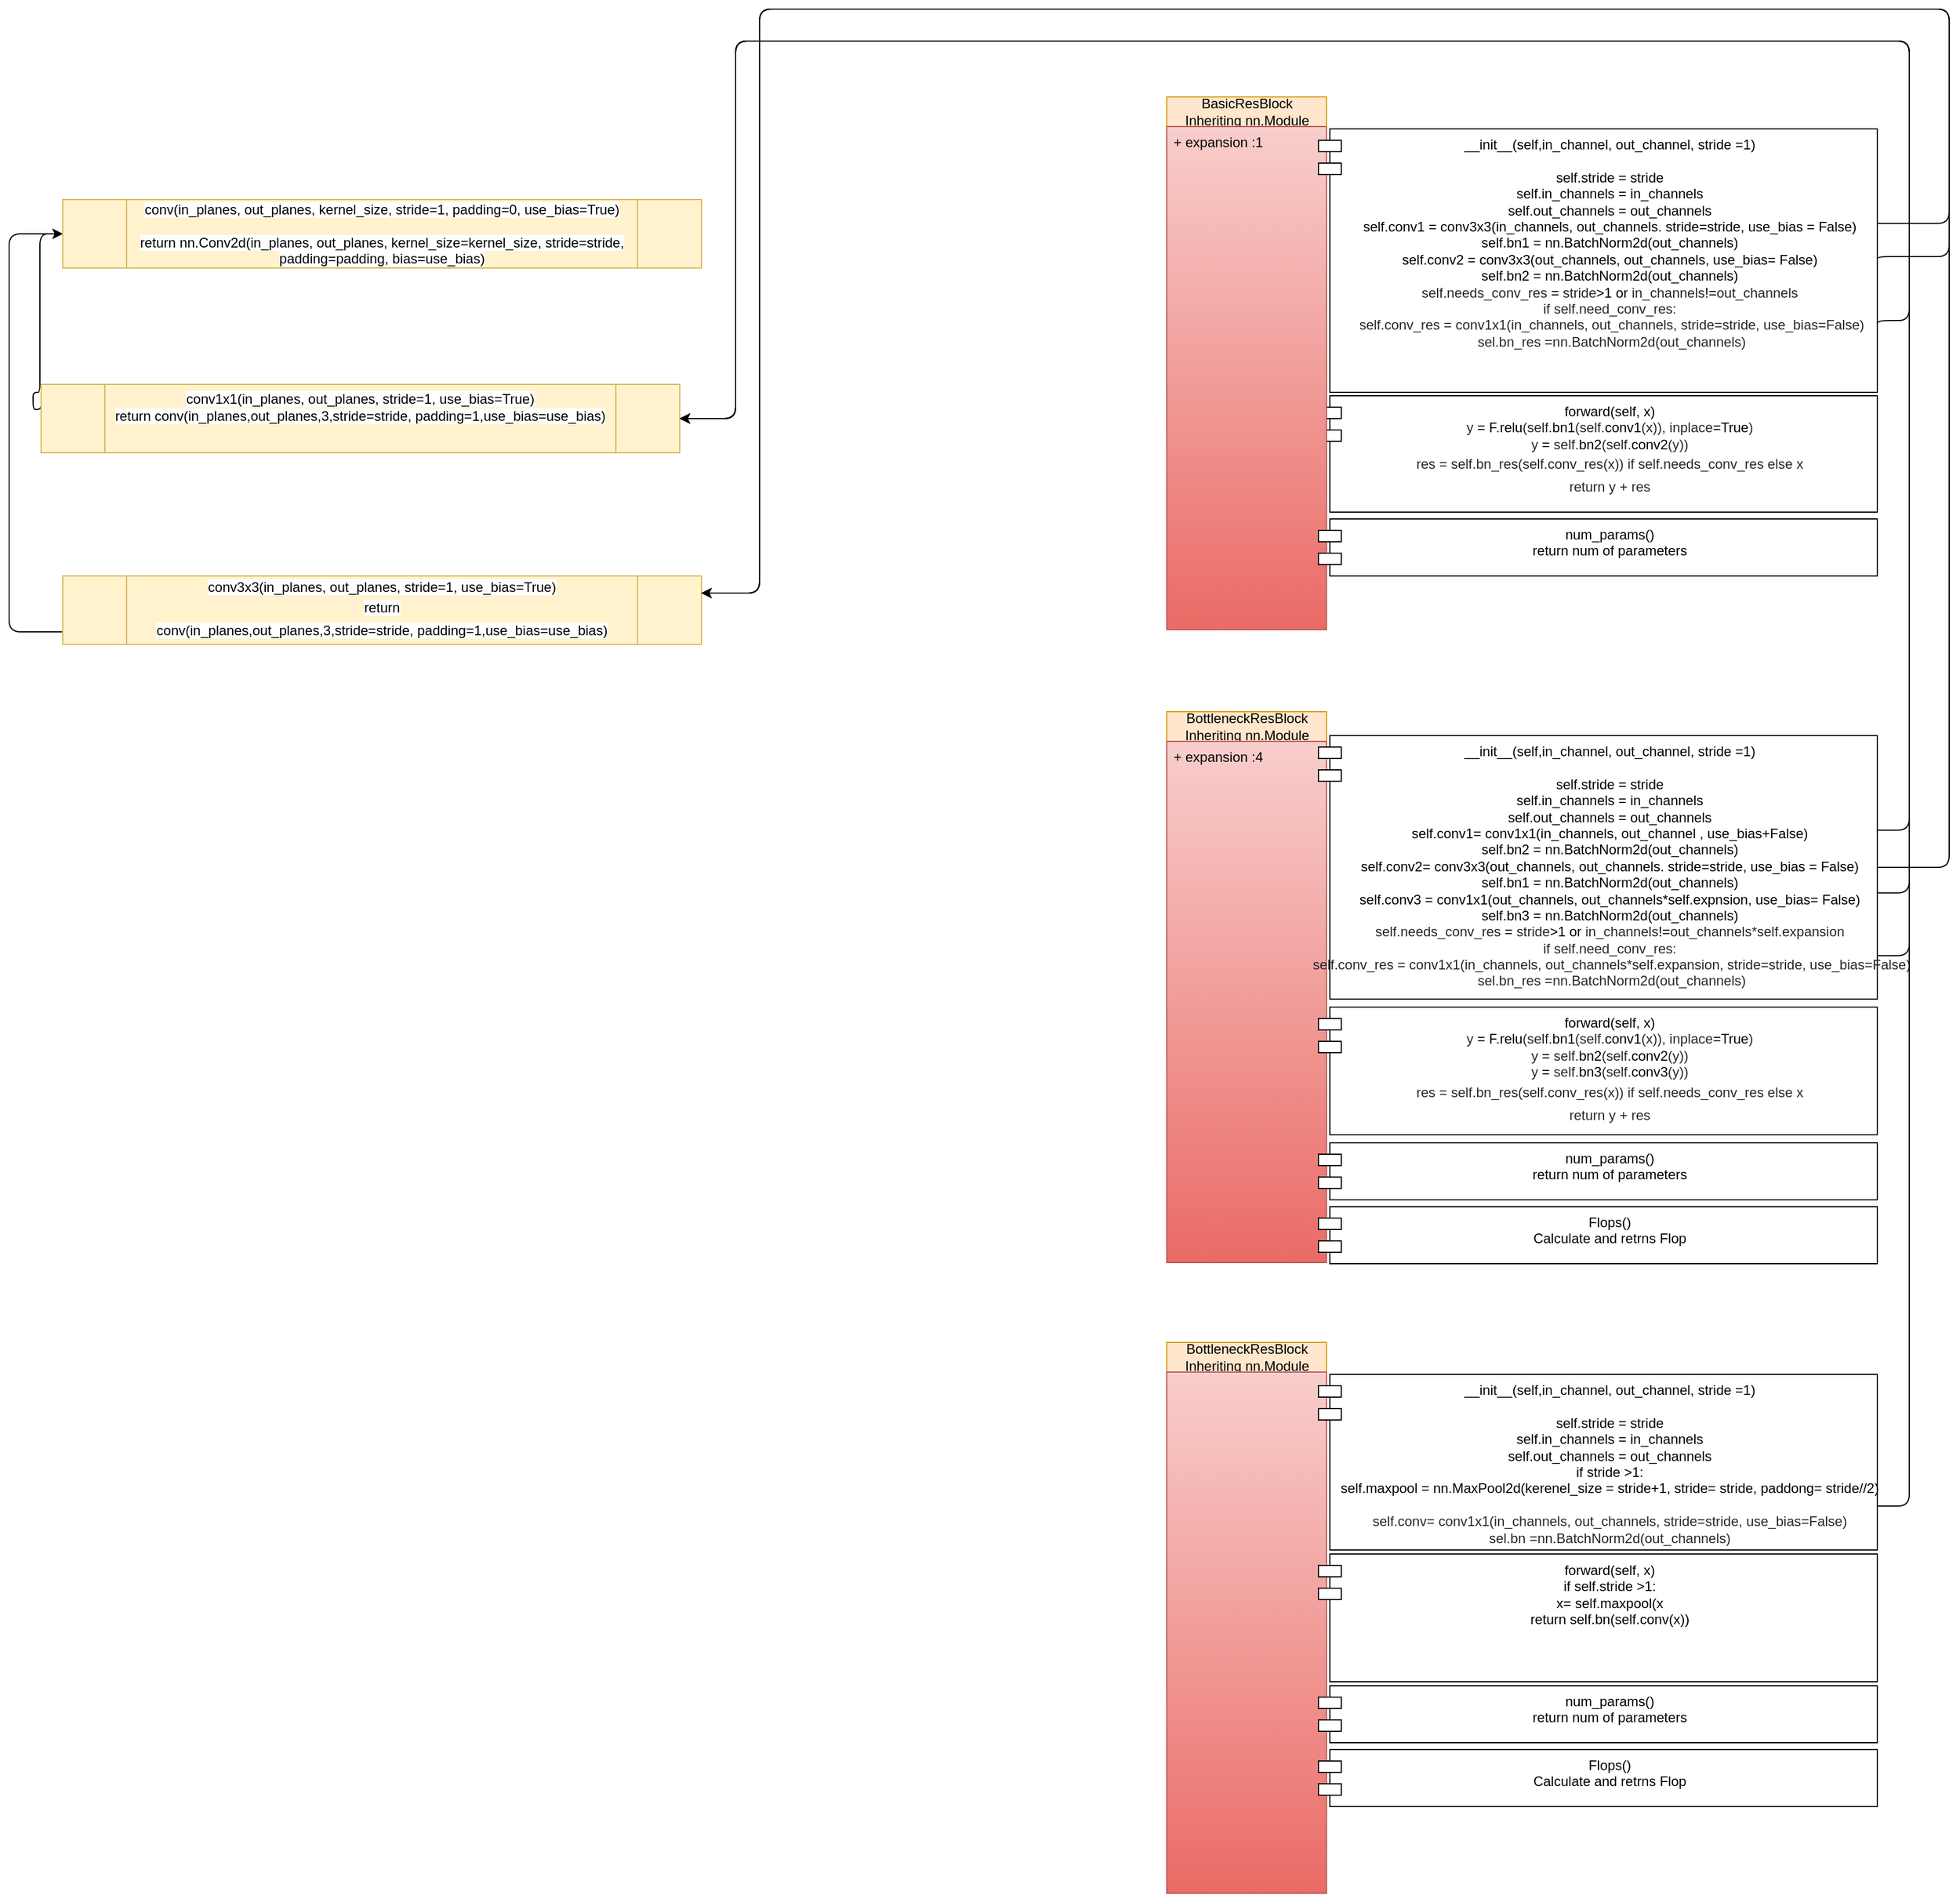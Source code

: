 <mxfile version="14.9.6" type="github" pages="2">
  <diagram id="mIDMZpxKwtR33cvpWDUD" name="Page-1">
    <mxGraphModel dx="4168" dy="555" grid="1" gridSize="7" guides="1" tooltips="1" connect="1" arrows="1" fold="1" page="1" pageScale="1" pageWidth="3300" pageHeight="4681" background="none" math="0" shadow="0">
      <root>
        <mxCell id="0" />
        <mxCell id="1" parent="0" />
        <mxCell id="5TeKzXtCSBQQUykrGEJ6-19" value="forward(self, x)&lt;br&gt;&lt;span style=&quot;color: rgb(36 , 41 , 47) ; font-family: , , &amp;#34;sf mono&amp;#34; , &amp;#34;menlo&amp;#34; , &amp;#34;consolas&amp;#34; , &amp;#34;liberation mono&amp;#34; , monospace ; background-color: rgb(255 , 255 , 255)&quot;&gt; &lt;/span&gt;&lt;span class=&quot;pl-s1&quot; style=&quot;box-sizing: border-box ; color: rgb(36 , 41 , 47) ; font-family: , , &amp;#34;sf mono&amp;#34; , &amp;#34;menlo&amp;#34; , &amp;#34;consolas&amp;#34; , &amp;#34;liberation mono&amp;#34; , monospace ; background-color: rgb(255 , 255 , 255)&quot;&gt;y&lt;/span&gt;&lt;span style=&quot;color: rgb(36 , 41 , 47) ; font-family: , , &amp;#34;sf mono&amp;#34; , &amp;#34;menlo&amp;#34; , &amp;#34;consolas&amp;#34; , &amp;#34;liberation mono&amp;#34; , monospace ; background-color: rgb(255 , 255 , 255)&quot;&gt; &lt;/span&gt;&lt;span class=&quot;pl-c1&quot; style=&quot;box-sizing: border-box ; font-family: , , &amp;#34;sf mono&amp;#34; , &amp;#34;menlo&amp;#34; , &amp;#34;consolas&amp;#34; , &amp;#34;liberation mono&amp;#34; , monospace ; background-color: rgb(255 , 255 , 255)&quot;&gt;=&lt;/span&gt;&lt;span style=&quot;color: rgb(36 , 41 , 47) ; font-family: , , &amp;#34;sf mono&amp;#34; , &amp;#34;menlo&amp;#34; , &amp;#34;consolas&amp;#34; , &amp;#34;liberation mono&amp;#34; , monospace ; background-color: rgb(255 , 255 , 255)&quot;&gt; &lt;/span&gt;&lt;span class=&quot;pl-v&quot; style=&quot;box-sizing: border-box ; font-family: , , &amp;#34;sf mono&amp;#34; , &amp;#34;menlo&amp;#34; , &amp;#34;consolas&amp;#34; , &amp;#34;liberation mono&amp;#34; , monospace ; background-color: rgb(255 , 255 , 255)&quot;&gt;F&lt;/span&gt;&lt;span style=&quot;color: rgb(36 , 41 , 47) ; font-family: , , &amp;#34;sf mono&amp;#34; , &amp;#34;menlo&amp;#34; , &amp;#34;consolas&amp;#34; , &amp;#34;liberation mono&amp;#34; , monospace ; background-color: rgb(255 , 255 , 255)&quot;&gt;.&lt;/span&gt;&lt;span class=&quot;pl-en&quot; style=&quot;box-sizing: border-box ; font-family: , , &amp;#34;sf mono&amp;#34; , &amp;#34;menlo&amp;#34; , &amp;#34;consolas&amp;#34; , &amp;#34;liberation mono&amp;#34; , monospace ; background-color: rgb(255 , 255 , 255)&quot;&gt;relu&lt;/span&gt;&lt;span style=&quot;color: rgb(36 , 41 , 47) ; font-family: , , &amp;#34;sf mono&amp;#34; , &amp;#34;menlo&amp;#34; , &amp;#34;consolas&amp;#34; , &amp;#34;liberation mono&amp;#34; , monospace ; background-color: rgb(255 , 255 , 255)&quot;&gt;(&lt;/span&gt;&lt;span class=&quot;pl-s1&quot; style=&quot;box-sizing: border-box ; color: rgb(36 , 41 , 47) ; font-family: , , &amp;#34;sf mono&amp;#34; , &amp;#34;menlo&amp;#34; , &amp;#34;consolas&amp;#34; , &amp;#34;liberation mono&amp;#34; , monospace ; background-color: rgb(255 , 255 , 255)&quot;&gt;self&lt;/span&gt;&lt;span style=&quot;color: rgb(36 , 41 , 47) ; font-family: , , &amp;#34;sf mono&amp;#34; , &amp;#34;menlo&amp;#34; , &amp;#34;consolas&amp;#34; , &amp;#34;liberation mono&amp;#34; , monospace ; background-color: rgb(255 , 255 , 255)&quot;&gt;.&lt;/span&gt;&lt;span class=&quot;pl-en&quot; style=&quot;box-sizing: border-box ; font-family: , , &amp;#34;sf mono&amp;#34; , &amp;#34;menlo&amp;#34; , &amp;#34;consolas&amp;#34; , &amp;#34;liberation mono&amp;#34; , monospace ; background-color: rgb(255 , 255 , 255)&quot;&gt;bn1&lt;/span&gt;&lt;span style=&quot;color: rgb(36 , 41 , 47) ; font-family: , , &amp;#34;sf mono&amp;#34; , &amp;#34;menlo&amp;#34; , &amp;#34;consolas&amp;#34; , &amp;#34;liberation mono&amp;#34; , monospace ; background-color: rgb(255 , 255 , 255)&quot;&gt;(&lt;/span&gt;&lt;span class=&quot;pl-s1&quot; style=&quot;box-sizing: border-box ; color: rgb(36 , 41 , 47) ; font-family: , , &amp;#34;sf mono&amp;#34; , &amp;#34;menlo&amp;#34; , &amp;#34;consolas&amp;#34; , &amp;#34;liberation mono&amp;#34; , monospace ; background-color: rgb(255 , 255 , 255)&quot;&gt;self&lt;/span&gt;&lt;span style=&quot;color: rgb(36 , 41 , 47) ; font-family: , , &amp;#34;sf mono&amp;#34; , &amp;#34;menlo&amp;#34; , &amp;#34;consolas&amp;#34; , &amp;#34;liberation mono&amp;#34; , monospace ; background-color: rgb(255 , 255 , 255)&quot;&gt;.&lt;/span&gt;&lt;span class=&quot;pl-en&quot; style=&quot;box-sizing: border-box ; font-family: , , &amp;#34;sf mono&amp;#34; , &amp;#34;menlo&amp;#34; , &amp;#34;consolas&amp;#34; , &amp;#34;liberation mono&amp;#34; , monospace ; background-color: rgb(255 , 255 , 255)&quot;&gt;conv1&lt;/span&gt;&lt;span style=&quot;color: rgb(36 , 41 , 47) ; font-family: , , &amp;#34;sf mono&amp;#34; , &amp;#34;menlo&amp;#34; , &amp;#34;consolas&amp;#34; , &amp;#34;liberation mono&amp;#34; , monospace ; background-color: rgb(255 , 255 , 255)&quot;&gt;(&lt;/span&gt;&lt;span class=&quot;pl-s1&quot; style=&quot;box-sizing: border-box ; color: rgb(36 , 41 , 47) ; font-family: , , &amp;#34;sf mono&amp;#34; , &amp;#34;menlo&amp;#34; , &amp;#34;consolas&amp;#34; , &amp;#34;liberation mono&amp;#34; , monospace ; background-color: rgb(255 , 255 , 255)&quot;&gt;x&lt;/span&gt;&lt;span style=&quot;color: rgb(36 , 41 , 47) ; font-family: , , &amp;#34;sf mono&amp;#34; , &amp;#34;menlo&amp;#34; , &amp;#34;consolas&amp;#34; , &amp;#34;liberation mono&amp;#34; , monospace ; background-color: rgb(255 , 255 , 255)&quot;&gt;)), &lt;/span&gt;&lt;span class=&quot;pl-s1&quot; style=&quot;box-sizing: border-box ; color: rgb(36 , 41 , 47) ; font-family: , , &amp;#34;sf mono&amp;#34; , &amp;#34;menlo&amp;#34; , &amp;#34;consolas&amp;#34; , &amp;#34;liberation mono&amp;#34; , monospace ; background-color: rgb(255 , 255 , 255)&quot;&gt;inplace&lt;/span&gt;&lt;span class=&quot;pl-c1&quot; style=&quot;box-sizing: border-box ; font-family: , , &amp;#34;sf mono&amp;#34; , &amp;#34;menlo&amp;#34; , &amp;#34;consolas&amp;#34; , &amp;#34;liberation mono&amp;#34; , monospace ; background-color: rgb(255 , 255 , 255)&quot;&gt;=&lt;/span&gt;&lt;span class=&quot;pl-c1&quot; style=&quot;box-sizing: border-box ; font-family: , , &amp;#34;sf mono&amp;#34; , &amp;#34;menlo&amp;#34; , &amp;#34;consolas&amp;#34; , &amp;#34;liberation mono&amp;#34; , monospace ; background-color: rgb(255 , 255 , 255)&quot;&gt;True&lt;/span&gt;&lt;span style=&quot;color: rgb(36 , 41 , 47) ; font-family: , , &amp;#34;sf mono&amp;#34; , &amp;#34;menlo&amp;#34; , &amp;#34;consolas&amp;#34; , &amp;#34;liberation mono&amp;#34; , monospace ; background-color: rgb(255 , 255 , 255)&quot;&gt;)&lt;br&gt;&lt;/span&gt;&lt;span class=&quot;pl-s1&quot; style=&quot;box-sizing: border-box ; color: rgb(36 , 41 , 47) ; font-family: , , &amp;#34;sf mono&amp;#34; , &amp;#34;menlo&amp;#34; , &amp;#34;consolas&amp;#34; , &amp;#34;liberation mono&amp;#34; , monospace ; background-color: rgb(255 , 255 , 255)&quot;&gt;y&lt;/span&gt;&lt;span style=&quot;color: rgb(36 , 41 , 47) ; font-family: , , &amp;#34;sf mono&amp;#34; , &amp;#34;menlo&amp;#34; , &amp;#34;consolas&amp;#34; , &amp;#34;liberation mono&amp;#34; , monospace ; background-color: rgb(255 , 255 , 255)&quot;&gt; &lt;/span&gt;&lt;span class=&quot;pl-c1&quot; style=&quot;box-sizing: border-box ; font-family: , , &amp;#34;sf mono&amp;#34; , &amp;#34;menlo&amp;#34; , &amp;#34;consolas&amp;#34; , &amp;#34;liberation mono&amp;#34; , monospace ; background-color: rgb(255 , 255 , 255)&quot;&gt;=&lt;/span&gt;&lt;span style=&quot;color: rgb(36 , 41 , 47) ; font-family: , , &amp;#34;sf mono&amp;#34; , &amp;#34;menlo&amp;#34; , &amp;#34;consolas&amp;#34; , &amp;#34;liberation mono&amp;#34; , monospace ; background-color: rgb(255 , 255 , 255)&quot;&gt; &lt;/span&gt;&lt;span class=&quot;pl-s1&quot; style=&quot;box-sizing: border-box ; color: rgb(36 , 41 , 47) ; font-family: , , &amp;#34;sf mono&amp;#34; , &amp;#34;menlo&amp;#34; , &amp;#34;consolas&amp;#34; , &amp;#34;liberation mono&amp;#34; , monospace ; background-color: rgb(255 , 255 , 255)&quot;&gt;self&lt;/span&gt;&lt;span style=&quot;color: rgb(36 , 41 , 47) ; font-family: , , &amp;#34;sf mono&amp;#34; , &amp;#34;menlo&amp;#34; , &amp;#34;consolas&amp;#34; , &amp;#34;liberation mono&amp;#34; , monospace ; background-color: rgb(255 , 255 , 255)&quot;&gt;.&lt;/span&gt;&lt;span class=&quot;pl-en&quot; style=&quot;box-sizing: border-box ; font-family: , , &amp;#34;sf mono&amp;#34; , &amp;#34;menlo&amp;#34; , &amp;#34;consolas&amp;#34; , &amp;#34;liberation mono&amp;#34; , monospace ; background-color: rgb(255 , 255 , 255)&quot;&gt;bn2&lt;/span&gt;&lt;span style=&quot;color: rgb(36 , 41 , 47) ; font-family: , , &amp;#34;sf mono&amp;#34; , &amp;#34;menlo&amp;#34; , &amp;#34;consolas&amp;#34; , &amp;#34;liberation mono&amp;#34; , monospace ; background-color: rgb(255 , 255 , 255)&quot;&gt;(&lt;/span&gt;&lt;span class=&quot;pl-s1&quot; style=&quot;box-sizing: border-box ; color: rgb(36 , 41 , 47) ; font-family: , , &amp;#34;sf mono&amp;#34; , &amp;#34;menlo&amp;#34; , &amp;#34;consolas&amp;#34; , &amp;#34;liberation mono&amp;#34; , monospace ; background-color: rgb(255 , 255 , 255)&quot;&gt;self&lt;/span&gt;&lt;span style=&quot;color: rgb(36 , 41 , 47) ; font-family: , , &amp;#34;sf mono&amp;#34; , &amp;#34;menlo&amp;#34; , &amp;#34;consolas&amp;#34; , &amp;#34;liberation mono&amp;#34; , monospace ; background-color: rgb(255 , 255 , 255)&quot;&gt;.&lt;/span&gt;&lt;span class=&quot;pl-en&quot; style=&quot;box-sizing: border-box ; font-family: , , &amp;#34;sf mono&amp;#34; , &amp;#34;menlo&amp;#34; , &amp;#34;consolas&amp;#34; , &amp;#34;liberation mono&amp;#34; , monospace ; background-color: rgb(255 , 255 , 255)&quot;&gt;conv2&lt;/span&gt;&lt;span style=&quot;color: rgb(36 , 41 , 47) ; font-family: , , &amp;#34;sf mono&amp;#34; , &amp;#34;menlo&amp;#34; , &amp;#34;consolas&amp;#34; , &amp;#34;liberation mono&amp;#34; , monospace ; background-color: rgb(255 , 255 , 255)&quot;&gt;(&lt;/span&gt;&lt;span class=&quot;pl-s1&quot; style=&quot;box-sizing: border-box ; color: rgb(36 , 41 , 47) ; font-family: , , &amp;#34;sf mono&amp;#34; , &amp;#34;menlo&amp;#34; , &amp;#34;consolas&amp;#34; , &amp;#34;liberation mono&amp;#34; , monospace ; background-color: rgb(255 , 255 , 255)&quot;&gt;y&lt;/span&gt;&lt;span style=&quot;color: rgb(36 , 41 , 47) ; font-family: , , &amp;#34;sf mono&amp;#34; , &amp;#34;menlo&amp;#34; , &amp;#34;consolas&amp;#34; , &amp;#34;liberation mono&amp;#34; , monospace ; background-color: rgb(255 , 255 , 255)&quot;&gt;))&lt;br&gt;&lt;/span&gt;&lt;table class=&quot;highlight tab-size js-file-line-container&quot; style=&quot;border-collapse: collapse ; border-spacing: 0px ; color: rgb(36 , 41 , 47) ; font-family: , &amp;#34;blinkmacsystemfont&amp;#34; , &amp;#34;segoe ui&amp;#34; , &amp;#34;helvetica&amp;#34; , &amp;#34;arial&amp;#34; , sans-serif , &amp;#34;apple color emoji&amp;#34; , &amp;#34;segoe ui emoji&amp;#34; ; font-size: 14px ; background-color: rgb(255 , 255 , 255)&quot;&gt;&lt;tbody style=&quot;box-sizing: border-box&quot;&gt;&lt;tr style=&quot;box-sizing: border-box ; background-color: transparent&quot;&gt;&lt;/tr&gt;&lt;tr style=&quot;box-sizing: border-box&quot;&gt;&lt;td id=&quot;LC61&quot; class=&quot;blob-code blob-code-inner js-file-line&quot; style=&quot;box-sizing: border-box ; padding: 0px 10px ; line-height: 20px ; position: relative ; vertical-align: top ; overflow-wrap: normal ; font-family: , , &amp;#34;sf mono&amp;#34; , &amp;#34;menlo&amp;#34; , &amp;#34;consolas&amp;#34; , &amp;#34;liberation mono&amp;#34; , monospace ; font-size: 12px ; overflow: visible&quot;&gt;        &lt;span class=&quot;pl-s1&quot; style=&quot;box-sizing: border-box&quot;&gt;res&lt;/span&gt; &lt;span class=&quot;pl-c1&quot; style=&quot;box-sizing: border-box&quot;&gt;=&lt;/span&gt; &lt;span class=&quot;pl-s1&quot; style=&quot;box-sizing: border-box&quot;&gt;self&lt;/span&gt;.&lt;span class=&quot;pl-en&quot; style=&quot;box-sizing: border-box&quot;&gt;bn_res&lt;/span&gt;(&lt;span class=&quot;pl-s1&quot; style=&quot;box-sizing: border-box&quot;&gt;self&lt;/span&gt;.&lt;span class=&quot;pl-en&quot; style=&quot;box-sizing: border-box&quot;&gt;conv_res&lt;/span&gt;(&lt;span class=&quot;pl-s1&quot; style=&quot;box-sizing: border-box&quot;&gt;x&lt;/span&gt;)) &lt;span class=&quot;pl-k&quot; style=&quot;box-sizing: border-box&quot;&gt;if&lt;/span&gt; &lt;span class=&quot;pl-s1&quot; style=&quot;box-sizing: border-box&quot;&gt;self&lt;/span&gt;.&lt;span class=&quot;pl-s1&quot; style=&quot;box-sizing: border-box&quot;&gt;needs_conv_res&lt;/span&gt; &lt;span class=&quot;pl-k&quot; style=&quot;box-sizing: border-box&quot;&gt;else&lt;/span&gt; &lt;span class=&quot;pl-s1&quot; style=&quot;box-sizing: border-box&quot;&gt;x&lt;br&gt;return&lt;span style=&quot;font-family: , , &amp;#34;sf mono&amp;#34; , &amp;#34;menlo&amp;#34; , &amp;#34;consolas&amp;#34; , &amp;#34;liberation mono&amp;#34; , monospace&quot;&gt; &lt;/span&gt;&lt;span class=&quot;pl-s1&quot; style=&quot;box-sizing: border-box ; font-family: , , &amp;#34;sf mono&amp;#34; , &amp;#34;menlo&amp;#34; , &amp;#34;consolas&amp;#34; , &amp;#34;liberation mono&amp;#34; , monospace&quot;&gt;y&lt;/span&gt;&lt;span style=&quot;font-family: , , &amp;#34;sf mono&amp;#34; , &amp;#34;menlo&amp;#34; , &amp;#34;consolas&amp;#34; , &amp;#34;liberation mono&amp;#34; , monospace&quot;&gt; &lt;/span&gt;&lt;span class=&quot;pl-c1&quot; style=&quot;box-sizing: border-box ; font-family: , , &amp;#34;sf mono&amp;#34; , &amp;#34;menlo&amp;#34; , &amp;#34;consolas&amp;#34; , &amp;#34;liberation mono&amp;#34; , monospace&quot;&gt;+&lt;/span&gt;&lt;span style=&quot;font-family: , , &amp;#34;sf mono&amp;#34; , &amp;#34;menlo&amp;#34; , &amp;#34;consolas&amp;#34; , &amp;#34;liberation mono&amp;#34; , monospace&quot;&gt; &lt;/span&gt;&lt;span class=&quot;pl-s1&quot; style=&quot;box-sizing: border-box ; font-family: , , &amp;#34;sf mono&amp;#34; , &amp;#34;menlo&amp;#34; , &amp;#34;consolas&amp;#34; , &amp;#34;liberation mono&amp;#34; , monospace&quot;&gt;res&lt;/span&gt;&lt;br&gt;&lt;/span&gt;&lt;/td&gt;&lt;/tr&gt;&lt;tr style=&quot;box-sizing: border-box ; background-color: transparent&quot;&gt;&lt;td id=&quot;L62&quot; class=&quot;blob-num js-line-number&quot; style=&quot;box-sizing: border-box ; padding: 0px 10px ; cursor: pointer ; font-family: , , &amp;#34;sf mono&amp;#34; , &amp;#34;menlo&amp;#34; , &amp;#34;consolas&amp;#34; , &amp;#34;liberation mono&amp;#34; , monospace ; font-size: 12px ; line-height: 20px ; min-width: 50px ; text-align: right ; vertical-align: top ; width: 50px&quot;&gt;&lt;/td&gt;&lt;/tr&gt;&lt;/tbody&gt;&lt;/table&gt;&lt;br&gt;&amp;nbsp;" style="shape=module;align=left;spacingLeft=20;align=center;verticalAlign=top;rounded=0;html=1;" parent="1" vertex="1">
          <mxGeometry x="1001" y="402" width="490" height="102" as="geometry" />
        </mxCell>
        <mxCell id="5TeKzXtCSBQQUykrGEJ6-12" style="edgeStyle=orthogonalEdgeStyle;rounded=1;sketch=0;orthogonalLoop=1;jettySize=auto;html=1;entryX=0;entryY=0.5;entryDx=0;entryDy=0;" parent="1" source="8cmXExLqv_iDycsSzqJl-5" target="8cmXExLqv_iDycsSzqJl-3" edge="1">
          <mxGeometry relative="1" as="geometry">
            <Array as="points">
              <mxPoint x="-147" y="609" />
              <mxPoint x="-147" y="260" />
            </Array>
          </mxGeometry>
        </mxCell>
        <mxCell id="8cmXExLqv_iDycsSzqJl-5" value="&lt;span style=&quot;line-height: 80%&quot;&gt;&lt;span style=&quot;background-color: rgb(255 , 255 , 255)&quot;&gt;&lt;span class=&quot;pl-en&quot; style=&quot;box-sizing: border-box&quot;&gt;&lt;br&gt;conv3x3&lt;/span&gt;(&lt;span class=&quot;pl-s1&quot; style=&quot;box-sizing: border-box&quot;&gt;in_planes&lt;/span&gt;,  &lt;span class=&quot;pl-s1&quot; style=&quot;box-sizing: border-box&quot;&gt;out_planes&lt;/span&gt;, &lt;span class=&quot;pl-s1&quot; style=&quot;box-sizing: border-box&quot;&gt;stride&lt;/span&gt;&lt;span class=&quot;pl-c1&quot; style=&quot;box-sizing: border-box&quot;&gt;=&lt;/span&gt;&lt;span class=&quot;pl-c1&quot; style=&quot;box-sizing: border-box&quot;&gt;1&lt;/span&gt;, &lt;span class=&quot;pl-s1&quot; style=&quot;box-sizing: border-box&quot;&gt;use_bias&lt;/span&gt;&lt;span class=&quot;pl-c1&quot; style=&quot;box-sizing: border-box&quot;&gt;=&lt;/span&gt;&lt;span class=&quot;pl-c1&quot; style=&quot;box-sizing: border-box&quot;&gt;True&lt;/span&gt;)&lt;br&gt;&lt;/span&gt;&lt;table class=&quot;highlight tab-size js-file-line-container&quot; style=&quot;border-collapse: collapse ; border-spacing: 0px ; font-size: 14px&quot;&gt;&lt;tbody style=&quot;box-sizing: border-box&quot;&gt;&lt;tr style=&quot;box-sizing: border-box&quot;&gt;&lt;/tr&gt;&lt;tr style=&quot;box-sizing: border-box&quot;&gt;&lt;td id=&quot;LC33&quot; class=&quot;blob-code blob-code-inner js-file-line&quot; style=&quot;box-sizing: border-box ; padding: 0px 10px ; line-height: 20px ; position: relative ; vertical-align: top ; overflow-wrap: normal ; font-family: , , &amp;#34;sf mono&amp;#34; , &amp;#34;menlo&amp;#34; , &amp;#34;consolas&amp;#34; , &amp;#34;liberation mono&amp;#34; , monospace ; font-size: 12px ; overflow: visible&quot;&gt;&lt;span style=&quot;background-color: rgb(255 , 255 , 255)&quot;&gt;&lt;span class=&quot;pl-en&quot; style=&quot;box-sizing: border-box&quot;&gt;return conv&lt;/span&gt;(&lt;span class=&quot;pl-s1&quot; style=&quot;box-sizing: border-box&quot;&gt;in_planes&lt;/span&gt;,&lt;span class=&quot;pl-s1&quot; style=&quot;box-sizing: border-box&quot;&gt;out_planes&lt;/span&gt;,&lt;span class=&quot;pl-c1&quot; style=&quot;box-sizing: border-box&quot;&gt;3&lt;/span&gt;,&lt;span class=&quot;pl-s1&quot; style=&quot;box-sizing: border-box&quot;&gt;stride&lt;/span&gt;&lt;span class=&quot;pl-c1&quot; style=&quot;box-sizing: border-box&quot;&gt;=&lt;/span&gt;&lt;span class=&quot;pl-s1&quot; style=&quot;box-sizing: border-box&quot;&gt;stride,&lt;/span&gt;&amp;nbsp;&lt;span class=&quot;pl-s1&quot; style=&quot;box-sizing: border-box&quot;&gt;padding&lt;/span&gt;&lt;span class=&quot;pl-c1&quot; style=&quot;box-sizing: border-box&quot;&gt;=&lt;/span&gt;&lt;span class=&quot;pl-c1&quot; style=&quot;box-sizing: border-box&quot;&gt;1&lt;/span&gt;,&lt;span class=&quot;pl-s1&quot; style=&quot;box-sizing: border-box&quot;&gt;use_bias&lt;/span&gt;&lt;span class=&quot;pl-c1&quot; style=&quot;box-sizing: border-box&quot;&gt;=&lt;/span&gt;&lt;span class=&quot;pl-s1&quot; style=&quot;box-sizing: border-box&quot;&gt;use_bias&lt;/span&gt;)&lt;/span&gt;&lt;/td&gt;&lt;/tr&gt;&lt;tr style=&quot;box-sizing: border-box&quot;&gt;&lt;td id=&quot;L34&quot; class=&quot;blob-num js-line-number&quot; style=&quot;box-sizing: border-box ; padding: 0px 10px ; cursor: pointer ; font-family: , , &amp;#34;sf mono&amp;#34; , &amp;#34;menlo&amp;#34; , &amp;#34;consolas&amp;#34; , &amp;#34;liberation mono&amp;#34; , monospace ; font-size: 12px ; line-height: 20px ; min-width: 50px ; text-align: right ; vertical-align: top ; width: 50px&quot;&gt;&lt;/td&gt;&lt;/tr&gt;&lt;/tbody&gt;&lt;/table&gt;&lt;br&gt;&lt;/span&gt;" style="shape=process;whiteSpace=wrap;html=1;backgroundOutline=1;fillColor=#fff2cc;strokeColor=#d6b656;rounded=0;" parent="1" vertex="1">
          <mxGeometry x="-100" y="560" width="560" height="60" as="geometry" />
        </mxCell>
        <mxCell id="5TeKzXtCSBQQUykrGEJ6-14" style="edgeStyle=orthogonalEdgeStyle;rounded=1;sketch=0;orthogonalLoop=1;jettySize=auto;html=1;entryX=0;entryY=0.5;entryDx=0;entryDy=0;exitX=0;exitY=0.25;exitDx=0;exitDy=0;" parent="1" source="8cmXExLqv_iDycsSzqJl-4" target="8cmXExLqv_iDycsSzqJl-3" edge="1">
          <mxGeometry relative="1" as="geometry">
            <Array as="points">
              <mxPoint x="-126" y="414" />
              <mxPoint x="-126" y="399" />
              <mxPoint x="-120" y="399" />
              <mxPoint x="-120" y="260" />
            </Array>
          </mxGeometry>
        </mxCell>
        <mxCell id="8cmXExLqv_iDycsSzqJl-4" value="&lt;span style=&quot;line-height: 60%&quot;&gt;&lt;span style=&quot;background-color: rgb(255 , 255 , 255)&quot;&gt;&lt;span class=&quot;pl-en&quot; style=&quot;box-sizing: border-box&quot;&gt;&lt;br&gt;&lt;br&gt;&lt;br&gt;&lt;br&gt;conv1x1&lt;/span&gt;(&lt;span class=&quot;pl-s1&quot; style=&quot;box-sizing: border-box&quot;&gt;in_planes&lt;/span&gt;,  &lt;span class=&quot;pl-s1&quot; style=&quot;box-sizing: border-box&quot;&gt;out_planes&lt;/span&gt;, &lt;span class=&quot;pl-s1&quot; style=&quot;box-sizing: border-box&quot;&gt;stride&lt;/span&gt;&lt;span class=&quot;pl-c1&quot; style=&quot;box-sizing: border-box&quot;&gt;=&lt;/span&gt;&lt;span class=&quot;pl-c1&quot; style=&quot;box-sizing: border-box&quot;&gt;1&lt;/span&gt;, &lt;span class=&quot;pl-s1&quot; style=&quot;box-sizing: border-box&quot;&gt;use_bias&lt;/span&gt;&lt;span class=&quot;pl-c1&quot; style=&quot;box-sizing: border-box&quot;&gt;=&lt;/span&gt;&lt;span class=&quot;pl-c1&quot; style=&quot;box-sizing: border-box&quot;&gt;True&lt;/span&gt;)&lt;br&gt;&lt;/span&gt;&lt;span style=&quot;background-color: rgb(255 , 255 , 255)&quot;&gt;&lt;span class=&quot;pl-en&quot; style=&quot;box-sizing: border-box&quot;&gt;return conv&lt;/span&gt;(&lt;span class=&quot;pl-s1&quot; style=&quot;box-sizing: border-box&quot;&gt;in_planes&lt;/span&gt;,&lt;span class=&quot;pl-s1&quot; style=&quot;box-sizing: border-box&quot;&gt;out_planes&lt;/span&gt;,&lt;span class=&quot;pl-c1&quot; style=&quot;box-sizing: border-box&quot;&gt;3&lt;/span&gt;,&lt;span class=&quot;pl-s1&quot; style=&quot;box-sizing: border-box&quot;&gt;stride&lt;/span&gt;&lt;span class=&quot;pl-c1&quot; style=&quot;box-sizing: border-box&quot;&gt;=&lt;/span&gt;&lt;span class=&quot;pl-s1&quot; style=&quot;box-sizing: border-box&quot;&gt;stride,&lt;/span&gt;&amp;nbsp;&lt;span class=&quot;pl-s1&quot; style=&quot;box-sizing: border-box&quot;&gt;padding&lt;/span&gt;&lt;span class=&quot;pl-c1&quot; style=&quot;box-sizing: border-box&quot;&gt;=&lt;/span&gt;&lt;span class=&quot;pl-c1&quot; style=&quot;box-sizing: border-box&quot;&gt;1&lt;/span&gt;,&lt;span class=&quot;pl-s1&quot; style=&quot;box-sizing: border-box&quot;&gt;use_bias&lt;/span&gt;&lt;span class=&quot;pl-c1&quot; style=&quot;box-sizing: border-box&quot;&gt;=&lt;/span&gt;&lt;span class=&quot;pl-s1&quot; style=&quot;box-sizing: border-box&quot;&gt;use_bias&lt;/span&gt;)&lt;br&gt;&lt;/span&gt;&lt;span style=&quot;background-color: rgb(255 , 255 , 255)&quot;&gt;&lt;br&gt;&lt;br&gt;&lt;br&gt;&lt;/span&gt;&lt;table class=&quot;highlight tab-size js-file-line-container&quot; style=&quot;border-collapse: collapse ; border-spacing: 0px ; font-size: 14px&quot;&gt;&lt;tbody style=&quot;box-sizing: border-box&quot;&gt;&lt;tr style=&quot;box-sizing: border-box&quot;&gt;&lt;/tr&gt;&lt;tr style=&quot;box-sizing: border-box&quot;&gt;&lt;td id=&quot;LC29&quot; class=&quot;blob-code blob-code-inner js-file-line&quot; style=&quot;box-sizing: border-box ; padding: 0px 10px ; line-height: 20px ; position: relative ; vertical-align: top ; overflow-wrap: normal ; font-family: , , &amp;#34;sf mono&amp;#34; , &amp;#34;menlo&amp;#34; , &amp;#34;consolas&amp;#34; , &amp;#34;liberation mono&amp;#34; , monospace ; font-size: 12px ; overflow: visible&quot;&gt;&lt;br&gt;&lt;/td&gt;&lt;/tr&gt;&lt;tr style=&quot;box-sizing: border-box&quot;&gt;&lt;td id=&quot;L30&quot; class=&quot;blob-num js-line-number&quot; style=&quot;box-sizing: border-box ; padding: 0px 10px ; cursor: pointer ; font-family: , , &amp;#34;sf mono&amp;#34; , &amp;#34;menlo&amp;#34; , &amp;#34;consolas&amp;#34; , &amp;#34;liberation mono&amp;#34; , monospace ; font-size: 12px ; line-height: 20px ; min-width: 50px ; text-align: right ; vertical-align: top ; width: 50px&quot;&gt;&lt;/td&gt;&lt;/tr&gt;&lt;/tbody&gt;&lt;/table&gt;&lt;br&gt;&lt;/span&gt;" style="shape=process;whiteSpace=wrap;html=1;backgroundOutline=1;fillColor=#fff2cc;strokeColor=#d6b656;" parent="1" vertex="1">
          <mxGeometry x="-119" y="392" width="560" height="60" as="geometry" />
        </mxCell>
        <mxCell id="8cmXExLqv_iDycsSzqJl-3" value="&lt;span style=&quot;line-height: 60%&quot;&gt;&lt;span class=&quot;pl-en&quot; style=&quot;background-color: rgb(255 , 255 , 255) ; box-sizing: border-box&quot;&gt;conv&lt;/span&gt;&lt;span style=&quot;background-color: rgb(255 , 255 , 255)&quot;&gt;(&lt;/span&gt;&lt;span class=&quot;pl-s1&quot; style=&quot;background-color: rgb(255 , 255 , 255) ; box-sizing: border-box&quot;&gt;in_planes&lt;/span&gt;&lt;span style=&quot;background-color: rgb(255 , 255 , 255)&quot;&gt;,  &lt;/span&gt;&lt;span class=&quot;pl-s1&quot; style=&quot;background-color: rgb(255 , 255 , 255) ; box-sizing: border-box&quot;&gt;out_planes&lt;/span&gt;&lt;span style=&quot;background-color: rgb(255 , 255 , 255)&quot;&gt;, &lt;/span&gt;&lt;span class=&quot;pl-s1&quot; style=&quot;background-color: rgb(255 , 255 , 255) ; box-sizing: border-box&quot;&gt;kernel_size&lt;/span&gt;&lt;span style=&quot;background-color: rgb(255 , 255 , 255)&quot;&gt;, &lt;/span&gt;&lt;span class=&quot;pl-s1&quot; style=&quot;background-color: rgb(255 , 255 , 255) ; box-sizing: border-box&quot;&gt;stride&lt;/span&gt;&lt;span class=&quot;pl-c1&quot; style=&quot;background-color: rgb(255 , 255 , 255) ; box-sizing: border-box&quot;&gt;=&lt;/span&gt;&lt;span class=&quot;pl-c1&quot; style=&quot;background-color: rgb(255 , 255 , 255) ; box-sizing: border-box&quot;&gt;1&lt;/span&gt;&lt;span style=&quot;background-color: rgb(255 , 255 , 255)&quot;&gt;, &lt;/span&gt;&lt;span class=&quot;pl-s1&quot; style=&quot;background-color: rgb(255 , 255 , 255) ; box-sizing: border-box&quot;&gt;padding&lt;/span&gt;&lt;span class=&quot;pl-c1&quot; style=&quot;background-color: rgb(255 , 255 , 255) ; box-sizing: border-box&quot;&gt;=&lt;/span&gt;&lt;span class=&quot;pl-c1&quot; style=&quot;background-color: rgb(255 , 255 , 255) ; box-sizing: border-box&quot;&gt;0&lt;/span&gt;&lt;span style=&quot;background-color: rgb(255 , 255 , 255)&quot;&gt;, &lt;/span&gt;&lt;span class=&quot;pl-s1&quot; style=&quot;background-color: rgb(255 , 255 , 255) ; box-sizing: border-box&quot;&gt;use_bias&lt;/span&gt;&lt;span class=&quot;pl-c1&quot; style=&quot;background-color: rgb(255 , 255 , 255) ; box-sizing: border-box&quot;&gt;=&lt;/span&gt;&lt;span class=&quot;pl-c1&quot; style=&quot;background-color: rgb(255 , 255 , 255) ; box-sizing: border-box&quot;&gt;True&lt;/span&gt;&lt;span style=&quot;background-color: rgb(255 , 255 , 255)&quot;&gt;)&lt;br&gt;&lt;br&gt;&lt;span class=&quot;pl-k&quot; style=&quot;box-sizing: border-box&quot;&gt;return&lt;/span&gt; &lt;span class=&quot;pl-s1&quot; style=&quot;box-sizing: border-box&quot;&gt;nn&lt;/span&gt;.&lt;span class=&quot;pl-v&quot; style=&quot;box-sizing: border-box&quot;&gt;Conv2d&lt;/span&gt;(&lt;span class=&quot;pl-s1&quot; style=&quot;box-sizing: border-box&quot;&gt;in_planes&lt;/span&gt;, &lt;span class=&quot;pl-s1&quot; style=&quot;box-sizing: border-box&quot;&gt;out_planes&lt;/span&gt;, &lt;span class=&quot;pl-s1&quot; style=&quot;box-sizing: border-box&quot;&gt;kernel_size&lt;/span&gt;&lt;span class=&quot;pl-c1&quot; style=&quot;box-sizing: border-box&quot;&gt;=&lt;/span&gt;&lt;span class=&quot;pl-s1&quot; style=&quot;box-sizing: border-box&quot;&gt;kernel_size&lt;/span&gt;, &lt;span class=&quot;pl-s1&quot; style=&quot;box-sizing: border-box&quot;&gt;stride&lt;/span&gt;&lt;span class=&quot;pl-c1&quot; style=&quot;box-sizing: border-box&quot;&gt;=&lt;/span&gt;&lt;span class=&quot;pl-s1&quot; style=&quot;box-sizing: border-box&quot;&gt;stride&lt;/span&gt;, &lt;span class=&quot;pl-s1&quot; style=&quot;box-sizing: border-box&quot;&gt;padding&lt;/span&gt;&lt;span class=&quot;pl-c1&quot; style=&quot;box-sizing: border-box&quot;&gt;=&lt;/span&gt;&lt;span class=&quot;pl-s1&quot; style=&quot;box-sizing: border-box&quot;&gt;padding&lt;/span&gt;, &lt;span class=&quot;pl-s1&quot; style=&quot;box-sizing: border-box&quot;&gt;bias&lt;/span&gt;&lt;span class=&quot;pl-c1&quot; style=&quot;box-sizing: border-box&quot;&gt;=&lt;/span&gt;&lt;span class=&quot;pl-s1&quot; style=&quot;box-sizing: border-box&quot;&gt;use_bias&lt;/span&gt;)&lt;br&gt;&lt;/span&gt;&lt;/span&gt;" style="shape=process;whiteSpace=wrap;html=1;backgroundOutline=1;fillColor=#fff2cc;strokeColor=#d6b656;" parent="1" vertex="1">
          <mxGeometry x="-100" y="230" width="560" height="60" as="geometry" />
        </mxCell>
        <mxCell id="5TeKzXtCSBQQUykrGEJ6-1" value="BasicResBlock&lt;br&gt;Inheriting nn.Module" style="swimlane;fontStyle=0;childLayout=stackLayout;horizontal=1;startSize=26;fillColor=#ffe6cc;horizontalStack=0;resizeParent=1;resizeParentMax=0;resizeLast=0;collapsible=1;marginBottom=0;rounded=0;strokeColor=#d79b00;html=1;" parent="1" vertex="1">
          <mxGeometry x="868" y="140" width="140" height="467" as="geometry" />
        </mxCell>
        <mxCell id="5TeKzXtCSBQQUykrGEJ6-2" value="+ expansion :1" style="text;fillColor=#f8cecc;align=left;verticalAlign=top;spacingLeft=4;spacingRight=4;overflow=hidden;rotatable=0;points=[[0,0.5],[1,0.5]];portConstraint=eastwest;strokeColor=#b85450;gradientColor=#ea6b66;" parent="5TeKzXtCSBQQUykrGEJ6-1" vertex="1">
          <mxGeometry y="26" width="140" height="441" as="geometry" />
        </mxCell>
        <mxCell id="5TeKzXtCSBQQUykrGEJ6-11" style="edgeStyle=orthogonalEdgeStyle;rounded=1;sketch=0;orthogonalLoop=1;jettySize=auto;html=1;entryX=1;entryY=0.25;entryDx=0;entryDy=0;exitX=0.996;exitY=0.359;exitDx=0;exitDy=0;exitPerimeter=0;" parent="1" source="5TeKzXtCSBQQUykrGEJ6-5" target="8cmXExLqv_iDycsSzqJl-5" edge="1">
          <mxGeometry relative="1" as="geometry">
            <mxPoint x="1274" y="469" as="sourcePoint" />
            <Array as="points">
              <mxPoint x="1554" y="251" />
              <mxPoint x="1554" y="63" />
              <mxPoint x="511" y="63" />
              <mxPoint x="511" y="575" />
            </Array>
          </mxGeometry>
        </mxCell>
        <mxCell id="5TeKzXtCSBQQUykrGEJ6-17" style="edgeStyle=orthogonalEdgeStyle;rounded=1;sketch=0;orthogonalLoop=1;jettySize=auto;html=1;exitX=1;exitY=0.5;exitDx=0;exitDy=0;" parent="1" source="5TeKzXtCSBQQUykrGEJ6-5" edge="1">
          <mxGeometry relative="1" as="geometry">
            <mxPoint x="1487" y="280" as="sourcePoint" />
            <mxPoint x="460" y="575" as="targetPoint" />
            <Array as="points">
              <mxPoint x="1491" y="280" />
              <mxPoint x="1554" y="280" />
              <mxPoint x="1554" y="63" />
              <mxPoint x="511" y="63" />
              <mxPoint x="511" y="575" />
            </Array>
          </mxGeometry>
        </mxCell>
        <mxCell id="5TeKzXtCSBQQUykrGEJ6-18" style="edgeStyle=orthogonalEdgeStyle;rounded=1;sketch=0;orthogonalLoop=1;jettySize=auto;html=1;entryX=1;entryY=0.5;entryDx=0;entryDy=0;exitX=1;exitY=0.75;exitDx=0;exitDy=0;" parent="1" source="5TeKzXtCSBQQUykrGEJ6-5" target="8cmXExLqv_iDycsSzqJl-4" edge="1">
          <mxGeometry relative="1" as="geometry">
            <Array as="points">
              <mxPoint x="1491" y="336" />
              <mxPoint x="1519" y="336" />
              <mxPoint x="1519" y="91" />
              <mxPoint x="490" y="91" />
              <mxPoint x="490" y="422" />
            </Array>
          </mxGeometry>
        </mxCell>
        <mxCell id="5TeKzXtCSBQQUykrGEJ6-5" value="__init__(self,in_channel, out_channel, stride =1)&lt;br&gt;&lt;br&gt;self.stride = stride&lt;br&gt;self.in_channels = in_channels&lt;br&gt;self.out_channels = out_channels&lt;br&gt;self.conv1 = conv3x3(in_channels, out_channels. stride=stride, use_bias = False)&lt;br&gt;self.bn1 = nn.BatchNorm2d(out_channels)&lt;br&gt;self.conv2 = conv3x3(out_channels, out_channels, use_bias= False)&lt;br&gt;self.bn2 = nn.BatchNorm2d(out_channels)&lt;br&gt;&lt;span class=&quot;pl-s1&quot; style=&quot;box-sizing: border-box ; color: rgb(36 , 41 , 47) ; font-family: , , &amp;#34;sf mono&amp;#34; , &amp;#34;menlo&amp;#34; , &amp;#34;consolas&amp;#34; , &amp;#34;liberation mono&amp;#34; , monospace ; background-color: rgb(255 , 255 , 255)&quot;&gt;self&lt;/span&gt;&lt;span style=&quot;color: rgb(36 , 41 , 47) ; font-family: , , &amp;#34;sf mono&amp;#34; , &amp;#34;menlo&amp;#34; , &amp;#34;consolas&amp;#34; , &amp;#34;liberation mono&amp;#34; , monospace ; background-color: rgb(255 , 255 , 255)&quot;&gt;.&lt;/span&gt;&lt;span class=&quot;pl-s1&quot; style=&quot;box-sizing: border-box ; color: rgb(36 , 41 , 47) ; font-family: , , &amp;#34;sf mono&amp;#34; , &amp;#34;menlo&amp;#34; , &amp;#34;consolas&amp;#34; , &amp;#34;liberation mono&amp;#34; , monospace ; background-color: rgb(255 , 255 , 255)&quot;&gt;needs_conv_res&lt;/span&gt;&lt;span style=&quot;color: rgb(36 , 41 , 47) ; font-family: , , &amp;#34;sf mono&amp;#34; , &amp;#34;menlo&amp;#34; , &amp;#34;consolas&amp;#34; , &amp;#34;liberation mono&amp;#34; , monospace ; background-color: rgb(255 , 255 , 255)&quot;&gt; &lt;/span&gt;&lt;span class=&quot;pl-c1&quot; style=&quot;box-sizing: border-box ; font-family: , , &amp;#34;sf mono&amp;#34; , &amp;#34;menlo&amp;#34; , &amp;#34;consolas&amp;#34; , &amp;#34;liberation mono&amp;#34; , monospace ; background-color: rgb(255 , 255 , 255)&quot;&gt;=&lt;/span&gt;&lt;span style=&quot;color: rgb(36 , 41 , 47) ; font-family: , , &amp;#34;sf mono&amp;#34; , &amp;#34;menlo&amp;#34; , &amp;#34;consolas&amp;#34; , &amp;#34;liberation mono&amp;#34; , monospace ; background-color: rgb(255 , 255 , 255)&quot;&gt; &lt;/span&gt;&lt;span class=&quot;pl-s1&quot; style=&quot;box-sizing: border-box ; color: rgb(36 , 41 , 47) ; font-family: , , &amp;#34;sf mono&amp;#34; , &amp;#34;menlo&amp;#34; , &amp;#34;consolas&amp;#34; , &amp;#34;liberation mono&amp;#34; , monospace ; background-color: rgb(255 , 255 , 255)&quot;&gt;stride&lt;/span&gt;&lt;span class=&quot;pl-c1&quot; style=&quot;box-sizing: border-box ; font-family: , , &amp;#34;sf mono&amp;#34; , &amp;#34;menlo&amp;#34; , &amp;#34;consolas&amp;#34; , &amp;#34;liberation mono&amp;#34; , monospace ; background-color: rgb(255 , 255 , 255)&quot;&gt;&amp;gt;&lt;/span&gt;&lt;span class=&quot;pl-c1&quot; style=&quot;box-sizing: border-box ; font-family: , , &amp;#34;sf mono&amp;#34; , &amp;#34;menlo&amp;#34; , &amp;#34;consolas&amp;#34; , &amp;#34;liberation mono&amp;#34; , monospace ; background-color: rgb(255 , 255 , 255)&quot;&gt;1&lt;/span&gt;&lt;span style=&quot;color: rgb(36 , 41 , 47) ; font-family: , , &amp;#34;sf mono&amp;#34; , &amp;#34;menlo&amp;#34; , &amp;#34;consolas&amp;#34; , &amp;#34;liberation mono&amp;#34; , monospace ; background-color: rgb(255 , 255 , 255)&quot;&gt; &lt;/span&gt;&lt;span class=&quot;pl-c1&quot; style=&quot;box-sizing: border-box ; font-family: , , &amp;#34;sf mono&amp;#34; , &amp;#34;menlo&amp;#34; , &amp;#34;consolas&amp;#34; , &amp;#34;liberation mono&amp;#34; , monospace ; background-color: rgb(255 , 255 , 255)&quot;&gt;or&lt;/span&gt;&lt;span style=&quot;color: rgb(36 , 41 , 47) ; font-family: , , &amp;#34;sf mono&amp;#34; , &amp;#34;menlo&amp;#34; , &amp;#34;consolas&amp;#34; , &amp;#34;liberation mono&amp;#34; , monospace ; background-color: rgb(255 , 255 , 255)&quot;&gt; &lt;/span&gt;&lt;span class=&quot;pl-s1&quot; style=&quot;box-sizing: border-box ; color: rgb(36 , 41 , 47) ; font-family: , , &amp;#34;sf mono&amp;#34; , &amp;#34;menlo&amp;#34; , &amp;#34;consolas&amp;#34; , &amp;#34;liberation mono&amp;#34; , monospace ; background-color: rgb(255 , 255 , 255)&quot;&gt;in_channels&lt;/span&gt;&lt;span class=&quot;pl-c1&quot; style=&quot;box-sizing: border-box ; font-family: , , &amp;#34;sf mono&amp;#34; , &amp;#34;menlo&amp;#34; , &amp;#34;consolas&amp;#34; , &amp;#34;liberation mono&amp;#34; , monospace ; background-color: rgb(255 , 255 , 255)&quot;&gt;!=&lt;/span&gt;&lt;span class=&quot;pl-s1&quot; style=&quot;box-sizing: border-box ; color: rgb(36 , 41 , 47) ; font-family: , , &amp;#34;sf mono&amp;#34; , &amp;#34;menlo&amp;#34; , &amp;#34;consolas&amp;#34; , &amp;#34;liberation mono&amp;#34; , monospace ; background-color: rgb(255 , 255 , 255)&quot;&gt;out_channels&lt;br&gt;if self.need_conv_res:&lt;br&gt;&lt;div&gt;&lt;span style=&quot;white-space: pre&quot;&gt;	&lt;/span&gt;self.conv_res =&amp;nbsp;&lt;span class=&quot;pl-en&quot; style=&quot;box-sizing: border-box&quot;&gt;conv1x1&lt;/span&gt;(&lt;span class=&quot;pl-s1&quot; style=&quot;box-sizing: border-box&quot;&gt;in_channels&lt;/span&gt;, &lt;span class=&quot;pl-s1&quot; style=&quot;box-sizing: border-box&quot;&gt;out_channels&lt;/span&gt;, &lt;span class=&quot;pl-s1&quot; style=&quot;box-sizing: border-box&quot;&gt;stride&lt;/span&gt;&lt;span class=&quot;pl-c1&quot; style=&quot;box-sizing: border-box&quot;&gt;=&lt;/span&gt;&lt;span class=&quot;pl-s1&quot; style=&quot;box-sizing: border-box&quot;&gt;stride&lt;/span&gt;, &lt;span class=&quot;pl-s1&quot; style=&quot;box-sizing: border-box&quot;&gt;use_bias&lt;/span&gt;&lt;span class=&quot;pl-c1&quot; style=&quot;box-sizing: border-box&quot;&gt;=&lt;/span&gt;&lt;span class=&quot;pl-c1&quot; style=&quot;box-sizing: border-box&quot;&gt;False&lt;/span&gt;)&lt;/div&gt;&lt;div&gt;&lt;span style=&quot;white-space: pre&quot;&gt;	&lt;/span&gt;sel.bn_res =nn.BatchNorm2d(out_channels)&lt;br&gt;&lt;/div&gt;&lt;table class=&quot;highlight tab-size js-file-line-container&quot; style=&quot;border-collapse: collapse ; border-spacing: 0px ; font-family: , &amp;#34;blinkmacsystemfont&amp;#34; , &amp;#34;segoe ui&amp;#34; , &amp;#34;helvetica&amp;#34; , &amp;#34;arial&amp;#34; , sans-serif , &amp;#34;apple color emoji&amp;#34; , &amp;#34;segoe ui emoji&amp;#34; ; font-size: 14px&quot;&gt;&lt;tbody style=&quot;box-sizing: border-box&quot;&gt;&lt;tr style=&quot;box-sizing: border-box ; background-color: transparent&quot;&gt;&lt;td id=&quot;LC54&quot; class=&quot;blob-code blob-code-inner js-file-line&quot; style=&quot;box-sizing: border-box ; padding: 0px 10px ; line-height: 20px ; position: relative ; vertical-align: top ; overflow-wrap: normal ; font-family: , , &amp;#34;sf mono&amp;#34; , &amp;#34;menlo&amp;#34; , &amp;#34;consolas&amp;#34; , &amp;#34;liberation mono&amp;#34; , monospace ; font-size: 12px ; overflow: visible&quot;&gt;&lt;/td&gt;&lt;/tr&gt;&lt;tr style=&quot;box-sizing: border-box ; background-color: transparent&quot;&gt;&lt;td id=&quot;L56&quot; class=&quot;blob-num js-line-number&quot; style=&quot;box-sizing: border-box ; padding: 0px 10px ; cursor: pointer ; font-family: , , &amp;#34;sf mono&amp;#34; , &amp;#34;menlo&amp;#34; , &amp;#34;consolas&amp;#34; , &amp;#34;liberation mono&amp;#34; , monospace ; font-size: 12px ; line-height: 20px ; min-width: 50px ; vertical-align: top ; width: 50px&quot;&gt;&lt;/td&gt;&lt;td id=&quot;LC56&quot; class=&quot;blob-code blob-code-inner js-file-line&quot; style=&quot;box-sizing: border-box ; padding: 0px 10px ; line-height: 20px ; position: relative ; vertical-align: top ; overflow-wrap: normal ; font-family: , , &amp;#34;sf mono&amp;#34; , &amp;#34;menlo&amp;#34; , &amp;#34;consolas&amp;#34; , &amp;#34;liberation mono&amp;#34; , monospace ; font-size: 12px ; overflow: visible&quot;&gt;&lt;br&gt;&lt;br&gt;&lt;/td&gt;&lt;/tr&gt;&lt;/tbody&gt;&lt;/table&gt;&lt;/span&gt;" style="shape=module;align=left;spacingLeft=20;align=center;verticalAlign=top;rounded=0;html=1;" parent="1" vertex="1">
          <mxGeometry x="1001" y="168" width="490" height="231" as="geometry" />
        </mxCell>
        <mxCell id="5TeKzXtCSBQQUykrGEJ6-22" value="num_params()&lt;br&gt;return num of parameters" style="shape=module;align=left;spacingLeft=20;align=center;verticalAlign=top;rounded=0;html=1;" parent="1" vertex="1">
          <mxGeometry x="1001" y="510" width="490" height="50" as="geometry" />
        </mxCell>
        <mxCell id="5TeKzXtCSBQQUykrGEJ6-25" value="BottleneckResBlock&lt;br&gt;Inheriting nn.Module" style="swimlane;fontStyle=0;childLayout=stackLayout;horizontal=1;startSize=26;fillColor=#ffe6cc;horizontalStack=0;resizeParent=1;resizeParentMax=0;resizeLast=0;collapsible=1;marginBottom=0;rounded=0;strokeColor=#d79b00;html=1;" parent="1" vertex="1">
          <mxGeometry x="868" y="679" width="140" height="483" as="geometry" />
        </mxCell>
        <mxCell id="5TeKzXtCSBQQUykrGEJ6-26" value="+ expansion :4" style="text;fillColor=#f8cecc;align=left;verticalAlign=top;spacingLeft=4;spacingRight=4;overflow=hidden;rotatable=0;points=[[0,0.5],[1,0.5]];portConstraint=eastwest;strokeColor=#b85450;gradientColor=#ea6b66;" parent="5TeKzXtCSBQQUykrGEJ6-25" vertex="1">
          <mxGeometry y="26" width="140" height="457" as="geometry" />
        </mxCell>
        <mxCell id="5TeKzXtCSBQQUykrGEJ6-24" value="Flops()&lt;br&gt;Calculate and retrns Flop&lt;br&gt;" style="shape=module;align=left;spacingLeft=20;align=center;verticalAlign=top;rounded=0;html=1;" parent="1" vertex="1">
          <mxGeometry x="1001" y="1113" width="490" height="50" as="geometry" />
        </mxCell>
        <mxCell id="5TeKzXtCSBQQUykrGEJ6-28" style="edgeStyle=orthogonalEdgeStyle;rounded=1;sketch=0;orthogonalLoop=1;jettySize=auto;html=1;entryX=1;entryY=0.5;entryDx=0;entryDy=0;exitX=0.998;exitY=0.359;exitDx=0;exitDy=0;exitPerimeter=0;" parent="1" source="5TeKzXtCSBQQUykrGEJ6-27" target="8cmXExLqv_iDycsSzqJl-4" edge="1">
          <mxGeometry relative="1" as="geometry">
            <mxPoint x="1533" y="315" as="targetPoint" />
            <Array as="points">
              <mxPoint x="1519" y="783" />
              <mxPoint x="1519" y="91" />
              <mxPoint x="490" y="91" />
              <mxPoint x="490" y="422" />
            </Array>
          </mxGeometry>
        </mxCell>
        <mxCell id="5TeKzXtCSBQQUykrGEJ6-30" style="edgeStyle=orthogonalEdgeStyle;rounded=1;sketch=0;orthogonalLoop=1;jettySize=auto;html=1;entryX=1;entryY=0.25;entryDx=0;entryDy=0;exitX=1;exitY=0.5;exitDx=0;exitDy=0;" parent="1" source="5TeKzXtCSBQQUykrGEJ6-27" target="8cmXExLqv_iDycsSzqJl-5" edge="1">
          <mxGeometry relative="1" as="geometry">
            <Array as="points">
              <mxPoint x="1554" y="816" />
              <mxPoint x="1554" y="63" />
              <mxPoint x="511" y="63" />
              <mxPoint x="511" y="575" />
            </Array>
          </mxGeometry>
        </mxCell>
        <mxCell id="5TeKzXtCSBQQUykrGEJ6-32" style="edgeStyle=orthogonalEdgeStyle;rounded=1;sketch=0;orthogonalLoop=1;jettySize=auto;html=1;exitX=1;exitY=0.597;exitDx=0;exitDy=0;exitPerimeter=0;entryX=1;entryY=0.5;entryDx=0;entryDy=0;" parent="1" source="5TeKzXtCSBQQUykrGEJ6-27" target="8cmXExLqv_iDycsSzqJl-4" edge="1">
          <mxGeometry relative="1" as="geometry">
            <mxPoint x="1673" y="938" as="targetPoint" />
            <Array as="points">
              <mxPoint x="1519" y="838" />
              <mxPoint x="1519" y="91" />
              <mxPoint x="490" y="91" />
              <mxPoint x="490" y="422" />
            </Array>
          </mxGeometry>
        </mxCell>
        <mxCell id="5TeKzXtCSBQQUykrGEJ6-33" style="edgeStyle=orthogonalEdgeStyle;rounded=1;sketch=0;orthogonalLoop=1;jettySize=auto;html=1;entryX=1;entryY=0.5;entryDx=0;entryDy=0;exitX=1;exitY=0.835;exitDx=0;exitDy=0;exitPerimeter=0;" parent="1" source="5TeKzXtCSBQQUykrGEJ6-27" target="8cmXExLqv_iDycsSzqJl-4" edge="1">
          <mxGeometry relative="1" as="geometry">
            <Array as="points">
              <mxPoint x="1519" y="893" />
              <mxPoint x="1519" y="91" />
              <mxPoint x="490" y="91" />
              <mxPoint x="490" y="422" />
            </Array>
          </mxGeometry>
        </mxCell>
        <mxCell id="5TeKzXtCSBQQUykrGEJ6-27" value="__init__(self,in_channel, out_channel, stride =1)&lt;br&gt;&lt;br&gt;self.stride = stride&lt;br&gt;self.in_channels = in_channels&lt;br&gt;self.out_channels = out_channels&lt;br&gt;self.conv1= conv1x1(in_channels, out_channel , use_bias+False)&lt;br&gt;self.bn2 = nn.BatchNorm2d(out_channels)&lt;br&gt;self.conv2= conv3x3(out_channels, out_channels. stride=stride, use_bias = False)&lt;br&gt;self.bn1 = nn.BatchNorm2d(out_channels)&lt;br&gt;self.conv3 = conv1x1(out_channels, out_channels*self.expnsion, use_bias= False)&lt;br&gt;self.bn3 = nn.BatchNorm2d(out_channels)&lt;br&gt;&lt;span class=&quot;pl-s1&quot; style=&quot;box-sizing: border-box ; color: rgb(36 , 41 , 47) ; font-family: , , &amp;#34;sf mono&amp;#34; , &amp;#34;menlo&amp;#34; , &amp;#34;consolas&amp;#34; , &amp;#34;liberation mono&amp;#34; , monospace ; background-color: rgb(255 , 255 , 255)&quot;&gt;self&lt;/span&gt;&lt;span style=&quot;color: rgb(36 , 41 , 47) ; font-family: , , &amp;#34;sf mono&amp;#34; , &amp;#34;menlo&amp;#34; , &amp;#34;consolas&amp;#34; , &amp;#34;liberation mono&amp;#34; , monospace ; background-color: rgb(255 , 255 , 255)&quot;&gt;.&lt;/span&gt;&lt;span class=&quot;pl-s1&quot; style=&quot;box-sizing: border-box ; color: rgb(36 , 41 , 47) ; font-family: , , &amp;#34;sf mono&amp;#34; , &amp;#34;menlo&amp;#34; , &amp;#34;consolas&amp;#34; , &amp;#34;liberation mono&amp;#34; , monospace ; background-color: rgb(255 , 255 , 255)&quot;&gt;needs_conv_res&lt;/span&gt;&lt;span style=&quot;color: rgb(36 , 41 , 47) ; font-family: , , &amp;#34;sf mono&amp;#34; , &amp;#34;menlo&amp;#34; , &amp;#34;consolas&amp;#34; , &amp;#34;liberation mono&amp;#34; , monospace ; background-color: rgb(255 , 255 , 255)&quot;&gt; &lt;/span&gt;&lt;span class=&quot;pl-c1&quot; style=&quot;box-sizing: border-box ; font-family: , , &amp;#34;sf mono&amp;#34; , &amp;#34;menlo&amp;#34; , &amp;#34;consolas&amp;#34; , &amp;#34;liberation mono&amp;#34; , monospace ; background-color: rgb(255 , 255 , 255)&quot;&gt;=&lt;/span&gt;&lt;span style=&quot;color: rgb(36 , 41 , 47) ; font-family: , , &amp;#34;sf mono&amp;#34; , &amp;#34;menlo&amp;#34; , &amp;#34;consolas&amp;#34; , &amp;#34;liberation mono&amp;#34; , monospace ; background-color: rgb(255 , 255 , 255)&quot;&gt; &lt;/span&gt;&lt;span class=&quot;pl-s1&quot; style=&quot;box-sizing: border-box ; color: rgb(36 , 41 , 47) ; font-family: , , &amp;#34;sf mono&amp;#34; , &amp;#34;menlo&amp;#34; , &amp;#34;consolas&amp;#34; , &amp;#34;liberation mono&amp;#34; , monospace ; background-color: rgb(255 , 255 , 255)&quot;&gt;stride&lt;/span&gt;&lt;span class=&quot;pl-c1&quot; style=&quot;box-sizing: border-box ; font-family: , , &amp;#34;sf mono&amp;#34; , &amp;#34;menlo&amp;#34; , &amp;#34;consolas&amp;#34; , &amp;#34;liberation mono&amp;#34; , monospace ; background-color: rgb(255 , 255 , 255)&quot;&gt;&amp;gt;&lt;/span&gt;&lt;span class=&quot;pl-c1&quot; style=&quot;box-sizing: border-box ; font-family: , , &amp;#34;sf mono&amp;#34; , &amp;#34;menlo&amp;#34; , &amp;#34;consolas&amp;#34; , &amp;#34;liberation mono&amp;#34; , monospace ; background-color: rgb(255 , 255 , 255)&quot;&gt;1&lt;/span&gt;&lt;span style=&quot;color: rgb(36 , 41 , 47) ; font-family: , , &amp;#34;sf mono&amp;#34; , &amp;#34;menlo&amp;#34; , &amp;#34;consolas&amp;#34; , &amp;#34;liberation mono&amp;#34; , monospace ; background-color: rgb(255 , 255 , 255)&quot;&gt; &lt;/span&gt;&lt;span class=&quot;pl-c1&quot; style=&quot;box-sizing: border-box ; font-family: , , &amp;#34;sf mono&amp;#34; , &amp;#34;menlo&amp;#34; , &amp;#34;consolas&amp;#34; , &amp;#34;liberation mono&amp;#34; , monospace ; background-color: rgb(255 , 255 , 255)&quot;&gt;or&lt;/span&gt;&lt;span style=&quot;color: rgb(36 , 41 , 47) ; font-family: , , &amp;#34;sf mono&amp;#34; , &amp;#34;menlo&amp;#34; , &amp;#34;consolas&amp;#34; , &amp;#34;liberation mono&amp;#34; , monospace ; background-color: rgb(255 , 255 , 255)&quot;&gt; &lt;/span&gt;&lt;span class=&quot;pl-s1&quot; style=&quot;box-sizing: border-box ; color: rgb(36 , 41 , 47) ; font-family: , , &amp;#34;sf mono&amp;#34; , &amp;#34;menlo&amp;#34; , &amp;#34;consolas&amp;#34; , &amp;#34;liberation mono&amp;#34; , monospace ; background-color: rgb(255 , 255 , 255)&quot;&gt;in_channels&lt;/span&gt;&lt;span class=&quot;pl-c1&quot; style=&quot;box-sizing: border-box ; font-family: , , &amp;#34;sf mono&amp;#34; , &amp;#34;menlo&amp;#34; , &amp;#34;consolas&amp;#34; , &amp;#34;liberation mono&amp;#34; , monospace ; background-color: rgb(255 , 255 , 255)&quot;&gt;!=&lt;/span&gt;&lt;span class=&quot;pl-s1&quot; style=&quot;box-sizing: border-box ; color: rgb(36 , 41 , 47) ; font-family: , , &amp;#34;sf mono&amp;#34; , &amp;#34;menlo&amp;#34; , &amp;#34;consolas&amp;#34; , &amp;#34;liberation mono&amp;#34; , monospace ; background-color: rgb(255 , 255 , 255)&quot;&gt;out_channels*self.expansion&lt;br&gt;if self.need_conv_res:&lt;br&gt;&lt;div&gt;&lt;span style=&quot;white-space: pre&quot;&gt;	&lt;/span&gt;self.conv_res =&amp;nbsp;&lt;span class=&quot;pl-en&quot; style=&quot;box-sizing: border-box&quot;&gt;conv1x1&lt;/span&gt;(&lt;span class=&quot;pl-s1&quot; style=&quot;box-sizing: border-box&quot;&gt;in_channels&lt;/span&gt;, &lt;span class=&quot;pl-s1&quot; style=&quot;box-sizing: border-box&quot;&gt;out_channels*self.expansion&lt;/span&gt;, &lt;span class=&quot;pl-s1&quot; style=&quot;box-sizing: border-box&quot;&gt;stride&lt;/span&gt;&lt;span class=&quot;pl-c1&quot; style=&quot;box-sizing: border-box&quot;&gt;=&lt;/span&gt;&lt;span class=&quot;pl-s1&quot; style=&quot;box-sizing: border-box&quot;&gt;stride&lt;/span&gt;, &lt;span class=&quot;pl-s1&quot; style=&quot;box-sizing: border-box&quot;&gt;use_bias&lt;/span&gt;&lt;span class=&quot;pl-c1&quot; style=&quot;box-sizing: border-box&quot;&gt;=&lt;/span&gt;&lt;span class=&quot;pl-c1&quot; style=&quot;box-sizing: border-box&quot;&gt;False&lt;/span&gt;)&lt;/div&gt;&lt;div&gt;&lt;span style=&quot;white-space: pre&quot;&gt;	&lt;/span&gt;sel.bn_res =nn.BatchNorm2d(out_channels)&lt;br&gt;&lt;/div&gt;&lt;table class=&quot;highlight tab-size js-file-line-container&quot; style=&quot;border-collapse: collapse ; border-spacing: 0px ; font-family: , &amp;#34;blinkmacsystemfont&amp;#34; , &amp;#34;segoe ui&amp;#34; , &amp;#34;helvetica&amp;#34; , &amp;#34;arial&amp;#34; , sans-serif , &amp;#34;apple color emoji&amp;#34; , &amp;#34;segoe ui emoji&amp;#34; ; font-size: 14px&quot;&gt;&lt;tbody style=&quot;box-sizing: border-box&quot;&gt;&lt;tr style=&quot;box-sizing: border-box ; background-color: transparent&quot;&gt;&lt;td id=&quot;LC54&quot; class=&quot;blob-code blob-code-inner js-file-line&quot; style=&quot;box-sizing: border-box ; padding: 0px 10px ; line-height: 20px ; position: relative ; vertical-align: top ; overflow-wrap: normal ; font-family: , , &amp;#34;sf mono&amp;#34; , &amp;#34;menlo&amp;#34; , &amp;#34;consolas&amp;#34; , &amp;#34;liberation mono&amp;#34; , monospace ; font-size: 12px ; overflow: visible&quot;&gt;&lt;/td&gt;&lt;/tr&gt;&lt;tr style=&quot;box-sizing: border-box ; background-color: transparent&quot;&gt;&lt;td id=&quot;L56&quot; class=&quot;blob-num js-line-number&quot; style=&quot;box-sizing: border-box ; padding: 0px 10px ; cursor: pointer ; font-family: , , &amp;#34;sf mono&amp;#34; , &amp;#34;menlo&amp;#34; , &amp;#34;consolas&amp;#34; , &amp;#34;liberation mono&amp;#34; , monospace ; font-size: 12px ; line-height: 20px ; min-width: 50px ; vertical-align: top ; width: 50px&quot;&gt;&lt;/td&gt;&lt;td id=&quot;LC56&quot; class=&quot;blob-code blob-code-inner js-file-line&quot; style=&quot;box-sizing: border-box ; padding: 0px 10px ; line-height: 20px ; position: relative ; vertical-align: top ; overflow-wrap: normal ; font-family: , , &amp;#34;sf mono&amp;#34; , &amp;#34;menlo&amp;#34; , &amp;#34;consolas&amp;#34; , &amp;#34;liberation mono&amp;#34; , monospace ; font-size: 12px ; overflow: visible&quot;&gt;&lt;br&gt;&lt;br&gt;&lt;/td&gt;&lt;/tr&gt;&lt;/tbody&gt;&lt;/table&gt;&lt;/span&gt;" style="shape=module;align=left;spacingLeft=20;align=center;verticalAlign=top;rounded=0;html=1;" parent="1" vertex="1">
          <mxGeometry x="1001" y="700" width="490" height="231" as="geometry" />
        </mxCell>
        <mxCell id="5TeKzXtCSBQQUykrGEJ6-34" value="forward(self, x)&lt;br&gt;&lt;span style=&quot;color: rgb(36 , 41 , 47) ; font-family: , , &amp;#34;sf mono&amp;#34; , &amp;#34;menlo&amp;#34; , &amp;#34;consolas&amp;#34; , &amp;#34;liberation mono&amp;#34; , monospace ; background-color: rgb(255 , 255 , 255)&quot;&gt; &lt;/span&gt;&lt;span class=&quot;pl-s1&quot; style=&quot;box-sizing: border-box ; color: rgb(36 , 41 , 47) ; font-family: , , &amp;#34;sf mono&amp;#34; , &amp;#34;menlo&amp;#34; , &amp;#34;consolas&amp;#34; , &amp;#34;liberation mono&amp;#34; , monospace ; background-color: rgb(255 , 255 , 255)&quot;&gt;y&lt;/span&gt;&lt;span style=&quot;color: rgb(36 , 41 , 47) ; font-family: , , &amp;#34;sf mono&amp;#34; , &amp;#34;menlo&amp;#34; , &amp;#34;consolas&amp;#34; , &amp;#34;liberation mono&amp;#34; , monospace ; background-color: rgb(255 , 255 , 255)&quot;&gt; &lt;/span&gt;&lt;span class=&quot;pl-c1&quot; style=&quot;box-sizing: border-box ; font-family: , , &amp;#34;sf mono&amp;#34; , &amp;#34;menlo&amp;#34; , &amp;#34;consolas&amp;#34; , &amp;#34;liberation mono&amp;#34; , monospace ; background-color: rgb(255 , 255 , 255)&quot;&gt;=&lt;/span&gt;&lt;span style=&quot;color: rgb(36 , 41 , 47) ; font-family: , , &amp;#34;sf mono&amp;#34; , &amp;#34;menlo&amp;#34; , &amp;#34;consolas&amp;#34; , &amp;#34;liberation mono&amp;#34; , monospace ; background-color: rgb(255 , 255 , 255)&quot;&gt; &lt;/span&gt;&lt;span class=&quot;pl-v&quot; style=&quot;box-sizing: border-box ; font-family: , , &amp;#34;sf mono&amp;#34; , &amp;#34;menlo&amp;#34; , &amp;#34;consolas&amp;#34; , &amp;#34;liberation mono&amp;#34; , monospace ; background-color: rgb(255 , 255 , 255)&quot;&gt;F&lt;/span&gt;&lt;span style=&quot;color: rgb(36 , 41 , 47) ; font-family: , , &amp;#34;sf mono&amp;#34; , &amp;#34;menlo&amp;#34; , &amp;#34;consolas&amp;#34; , &amp;#34;liberation mono&amp;#34; , monospace ; background-color: rgb(255 , 255 , 255)&quot;&gt;.&lt;/span&gt;&lt;span class=&quot;pl-en&quot; style=&quot;box-sizing: border-box ; font-family: , , &amp;#34;sf mono&amp;#34; , &amp;#34;menlo&amp;#34; , &amp;#34;consolas&amp;#34; , &amp;#34;liberation mono&amp;#34; , monospace ; background-color: rgb(255 , 255 , 255)&quot;&gt;relu&lt;/span&gt;&lt;span style=&quot;color: rgb(36 , 41 , 47) ; font-family: , , &amp;#34;sf mono&amp;#34; , &amp;#34;menlo&amp;#34; , &amp;#34;consolas&amp;#34; , &amp;#34;liberation mono&amp;#34; , monospace ; background-color: rgb(255 , 255 , 255)&quot;&gt;(&lt;/span&gt;&lt;span class=&quot;pl-s1&quot; style=&quot;box-sizing: border-box ; color: rgb(36 , 41 , 47) ; font-family: , , &amp;#34;sf mono&amp;#34; , &amp;#34;menlo&amp;#34; , &amp;#34;consolas&amp;#34; , &amp;#34;liberation mono&amp;#34; , monospace ; background-color: rgb(255 , 255 , 255)&quot;&gt;self&lt;/span&gt;&lt;span style=&quot;color: rgb(36 , 41 , 47) ; font-family: , , &amp;#34;sf mono&amp;#34; , &amp;#34;menlo&amp;#34; , &amp;#34;consolas&amp;#34; , &amp;#34;liberation mono&amp;#34; , monospace ; background-color: rgb(255 , 255 , 255)&quot;&gt;.&lt;/span&gt;&lt;span class=&quot;pl-en&quot; style=&quot;box-sizing: border-box ; font-family: , , &amp;#34;sf mono&amp;#34; , &amp;#34;menlo&amp;#34; , &amp;#34;consolas&amp;#34; , &amp;#34;liberation mono&amp;#34; , monospace ; background-color: rgb(255 , 255 , 255)&quot;&gt;bn1&lt;/span&gt;&lt;span style=&quot;color: rgb(36 , 41 , 47) ; font-family: , , &amp;#34;sf mono&amp;#34; , &amp;#34;menlo&amp;#34; , &amp;#34;consolas&amp;#34; , &amp;#34;liberation mono&amp;#34; , monospace ; background-color: rgb(255 , 255 , 255)&quot;&gt;(&lt;/span&gt;&lt;span class=&quot;pl-s1&quot; style=&quot;box-sizing: border-box ; color: rgb(36 , 41 , 47) ; font-family: , , &amp;#34;sf mono&amp;#34; , &amp;#34;menlo&amp;#34; , &amp;#34;consolas&amp;#34; , &amp;#34;liberation mono&amp;#34; , monospace ; background-color: rgb(255 , 255 , 255)&quot;&gt;self&lt;/span&gt;&lt;span style=&quot;color: rgb(36 , 41 , 47) ; font-family: , , &amp;#34;sf mono&amp;#34; , &amp;#34;menlo&amp;#34; , &amp;#34;consolas&amp;#34; , &amp;#34;liberation mono&amp;#34; , monospace ; background-color: rgb(255 , 255 , 255)&quot;&gt;.&lt;/span&gt;&lt;span class=&quot;pl-en&quot; style=&quot;box-sizing: border-box ; font-family: , , &amp;#34;sf mono&amp;#34; , &amp;#34;menlo&amp;#34; , &amp;#34;consolas&amp;#34; , &amp;#34;liberation mono&amp;#34; , monospace ; background-color: rgb(255 , 255 , 255)&quot;&gt;conv1&lt;/span&gt;&lt;span style=&quot;color: rgb(36 , 41 , 47) ; font-family: , , &amp;#34;sf mono&amp;#34; , &amp;#34;menlo&amp;#34; , &amp;#34;consolas&amp;#34; , &amp;#34;liberation mono&amp;#34; , monospace ; background-color: rgb(255 , 255 , 255)&quot;&gt;(&lt;/span&gt;&lt;span class=&quot;pl-s1&quot; style=&quot;box-sizing: border-box ; color: rgb(36 , 41 , 47) ; font-family: , , &amp;#34;sf mono&amp;#34; , &amp;#34;menlo&amp;#34; , &amp;#34;consolas&amp;#34; , &amp;#34;liberation mono&amp;#34; , monospace ; background-color: rgb(255 , 255 , 255)&quot;&gt;x&lt;/span&gt;&lt;span style=&quot;color: rgb(36 , 41 , 47) ; font-family: , , &amp;#34;sf mono&amp;#34; , &amp;#34;menlo&amp;#34; , &amp;#34;consolas&amp;#34; , &amp;#34;liberation mono&amp;#34; , monospace ; background-color: rgb(255 , 255 , 255)&quot;&gt;)), &lt;/span&gt;&lt;span class=&quot;pl-s1&quot; style=&quot;box-sizing: border-box ; color: rgb(36 , 41 , 47) ; font-family: , , &amp;#34;sf mono&amp;#34; , &amp;#34;menlo&amp;#34; , &amp;#34;consolas&amp;#34; , &amp;#34;liberation mono&amp;#34; , monospace ; background-color: rgb(255 , 255 , 255)&quot;&gt;inplace&lt;/span&gt;&lt;span class=&quot;pl-c1&quot; style=&quot;box-sizing: border-box ; font-family: , , &amp;#34;sf mono&amp;#34; , &amp;#34;menlo&amp;#34; , &amp;#34;consolas&amp;#34; , &amp;#34;liberation mono&amp;#34; , monospace ; background-color: rgb(255 , 255 , 255)&quot;&gt;=&lt;/span&gt;&lt;span class=&quot;pl-c1&quot; style=&quot;box-sizing: border-box ; font-family: , , &amp;#34;sf mono&amp;#34; , &amp;#34;menlo&amp;#34; , &amp;#34;consolas&amp;#34; , &amp;#34;liberation mono&amp;#34; , monospace ; background-color: rgb(255 , 255 , 255)&quot;&gt;True&lt;/span&gt;&lt;span style=&quot;color: rgb(36 , 41 , 47) ; font-family: , , &amp;#34;sf mono&amp;#34; , &amp;#34;menlo&amp;#34; , &amp;#34;consolas&amp;#34; , &amp;#34;liberation mono&amp;#34; , monospace ; background-color: rgb(255 , 255 , 255)&quot;&gt;)&lt;br&gt;&lt;/span&gt;&lt;span class=&quot;pl-s1&quot; style=&quot;box-sizing: border-box ; color: rgb(36 , 41 , 47) ; font-family: , , &amp;#34;sf mono&amp;#34; , &amp;#34;menlo&amp;#34; , &amp;#34;consolas&amp;#34; , &amp;#34;liberation mono&amp;#34; , monospace ; background-color: rgb(255 , 255 , 255)&quot;&gt;y&lt;/span&gt;&lt;span style=&quot;color: rgb(36 , 41 , 47) ; font-family: , , &amp;#34;sf mono&amp;#34; , &amp;#34;menlo&amp;#34; , &amp;#34;consolas&amp;#34; , &amp;#34;liberation mono&amp;#34; , monospace ; background-color: rgb(255 , 255 , 255)&quot;&gt; &lt;/span&gt;&lt;span class=&quot;pl-c1&quot; style=&quot;box-sizing: border-box ; font-family: , , &amp;#34;sf mono&amp;#34; , &amp;#34;menlo&amp;#34; , &amp;#34;consolas&amp;#34; , &amp;#34;liberation mono&amp;#34; , monospace ; background-color: rgb(255 , 255 , 255)&quot;&gt;=&lt;/span&gt;&lt;span style=&quot;color: rgb(36 , 41 , 47) ; font-family: , , &amp;#34;sf mono&amp;#34; , &amp;#34;menlo&amp;#34; , &amp;#34;consolas&amp;#34; , &amp;#34;liberation mono&amp;#34; , monospace ; background-color: rgb(255 , 255 , 255)&quot;&gt; &lt;/span&gt;&lt;span class=&quot;pl-s1&quot; style=&quot;box-sizing: border-box ; color: rgb(36 , 41 , 47) ; font-family: , , &amp;#34;sf mono&amp;#34; , &amp;#34;menlo&amp;#34; , &amp;#34;consolas&amp;#34; , &amp;#34;liberation mono&amp;#34; , monospace ; background-color: rgb(255 , 255 , 255)&quot;&gt;self&lt;/span&gt;&lt;span style=&quot;color: rgb(36 , 41 , 47) ; font-family: , , &amp;#34;sf mono&amp;#34; , &amp;#34;menlo&amp;#34; , &amp;#34;consolas&amp;#34; , &amp;#34;liberation mono&amp;#34; , monospace ; background-color: rgb(255 , 255 , 255)&quot;&gt;.&lt;/span&gt;&lt;span class=&quot;pl-en&quot; style=&quot;box-sizing: border-box ; font-family: , , &amp;#34;sf mono&amp;#34; , &amp;#34;menlo&amp;#34; , &amp;#34;consolas&amp;#34; , &amp;#34;liberation mono&amp;#34; , monospace ; background-color: rgb(255 , 255 , 255)&quot;&gt;bn2&lt;/span&gt;&lt;span style=&quot;color: rgb(36 , 41 , 47) ; font-family: , , &amp;#34;sf mono&amp;#34; , &amp;#34;menlo&amp;#34; , &amp;#34;consolas&amp;#34; , &amp;#34;liberation mono&amp;#34; , monospace ; background-color: rgb(255 , 255 , 255)&quot;&gt;(&lt;/span&gt;&lt;span class=&quot;pl-s1&quot; style=&quot;box-sizing: border-box ; color: rgb(36 , 41 , 47) ; font-family: , , &amp;#34;sf mono&amp;#34; , &amp;#34;menlo&amp;#34; , &amp;#34;consolas&amp;#34; , &amp;#34;liberation mono&amp;#34; , monospace ; background-color: rgb(255 , 255 , 255)&quot;&gt;self&lt;/span&gt;&lt;span style=&quot;color: rgb(36 , 41 , 47) ; font-family: , , &amp;#34;sf mono&amp;#34; , &amp;#34;menlo&amp;#34; , &amp;#34;consolas&amp;#34; , &amp;#34;liberation mono&amp;#34; , monospace ; background-color: rgb(255 , 255 , 255)&quot;&gt;.&lt;/span&gt;&lt;span class=&quot;pl-en&quot; style=&quot;box-sizing: border-box ; font-family: , , &amp;#34;sf mono&amp;#34; , &amp;#34;menlo&amp;#34; , &amp;#34;consolas&amp;#34; , &amp;#34;liberation mono&amp;#34; , monospace ; background-color: rgb(255 , 255 , 255)&quot;&gt;conv2&lt;/span&gt;&lt;span style=&quot;color: rgb(36 , 41 , 47) ; font-family: , , &amp;#34;sf mono&amp;#34; , &amp;#34;menlo&amp;#34; , &amp;#34;consolas&amp;#34; , &amp;#34;liberation mono&amp;#34; , monospace ; background-color: rgb(255 , 255 , 255)&quot;&gt;(&lt;/span&gt;&lt;span class=&quot;pl-s1&quot; style=&quot;box-sizing: border-box ; color: rgb(36 , 41 , 47) ; font-family: , , &amp;#34;sf mono&amp;#34; , &amp;#34;menlo&amp;#34; , &amp;#34;consolas&amp;#34; , &amp;#34;liberation mono&amp;#34; , monospace ; background-color: rgb(255 , 255 , 255)&quot;&gt;y&lt;/span&gt;&lt;span style=&quot;color: rgb(36 , 41 , 47) ; font-family: , , &amp;#34;sf mono&amp;#34; , &amp;#34;menlo&amp;#34; , &amp;#34;consolas&amp;#34; , &amp;#34;liberation mono&amp;#34; , monospace ; background-color: rgb(255 , 255 , 255)&quot;&gt;))&lt;br&gt;&lt;/span&gt;&lt;span class=&quot;pl-s1&quot; style=&quot;box-sizing: border-box ; color: rgb(36 , 41 , 47) ; font-family: , , &amp;#34;sf mono&amp;#34; , &amp;#34;menlo&amp;#34; , &amp;#34;consolas&amp;#34; , &amp;#34;liberation mono&amp;#34; , monospace ; background-color: rgb(255 , 255 , 255)&quot;&gt;y&lt;/span&gt;&lt;span style=&quot;color: rgb(36 , 41 , 47) ; font-family: , , &amp;#34;sf mono&amp;#34; , &amp;#34;menlo&amp;#34; , &amp;#34;consolas&amp;#34; , &amp;#34;liberation mono&amp;#34; , monospace ; background-color: rgb(255 , 255 , 255)&quot;&gt; &lt;/span&gt;&lt;span class=&quot;pl-c1&quot; style=&quot;box-sizing: border-box ; font-family: , , &amp;#34;sf mono&amp;#34; , &amp;#34;menlo&amp;#34; , &amp;#34;consolas&amp;#34; , &amp;#34;liberation mono&amp;#34; , monospace ; background-color: rgb(255 , 255 , 255)&quot;&gt;=&lt;/span&gt;&lt;span style=&quot;color: rgb(36 , 41 , 47) ; font-family: , , &amp;#34;sf mono&amp;#34; , &amp;#34;menlo&amp;#34; , &amp;#34;consolas&amp;#34; , &amp;#34;liberation mono&amp;#34; , monospace ; background-color: rgb(255 , 255 , 255)&quot;&gt; &lt;/span&gt;&lt;span class=&quot;pl-s1&quot; style=&quot;box-sizing: border-box ; color: rgb(36 , 41 , 47) ; font-family: , , &amp;#34;sf mono&amp;#34; , &amp;#34;menlo&amp;#34; , &amp;#34;consolas&amp;#34; , &amp;#34;liberation mono&amp;#34; , monospace ; background-color: rgb(255 , 255 , 255)&quot;&gt;self&lt;/span&gt;&lt;span style=&quot;color: rgb(36 , 41 , 47) ; font-family: , , &amp;#34;sf mono&amp;#34; , &amp;#34;menlo&amp;#34; , &amp;#34;consolas&amp;#34; , &amp;#34;liberation mono&amp;#34; , monospace ; background-color: rgb(255 , 255 , 255)&quot;&gt;.&lt;/span&gt;&lt;span class=&quot;pl-en&quot; style=&quot;box-sizing: border-box ; font-family: , , &amp;#34;sf mono&amp;#34; , &amp;#34;menlo&amp;#34; , &amp;#34;consolas&amp;#34; , &amp;#34;liberation mono&amp;#34; , monospace ; background-color: rgb(255 , 255 , 255)&quot;&gt;bn3&lt;/span&gt;&lt;span style=&quot;color: rgb(36 , 41 , 47) ; font-family: , , &amp;#34;sf mono&amp;#34; , &amp;#34;menlo&amp;#34; , &amp;#34;consolas&amp;#34; , &amp;#34;liberation mono&amp;#34; , monospace ; background-color: rgb(255 , 255 , 255)&quot;&gt;(&lt;/span&gt;&lt;span class=&quot;pl-s1&quot; style=&quot;box-sizing: border-box ; color: rgb(36 , 41 , 47) ; font-family: , , &amp;#34;sf mono&amp;#34; , &amp;#34;menlo&amp;#34; , &amp;#34;consolas&amp;#34; , &amp;#34;liberation mono&amp;#34; , monospace ; background-color: rgb(255 , 255 , 255)&quot;&gt;self&lt;/span&gt;&lt;span style=&quot;color: rgb(36 , 41 , 47) ; font-family: , , &amp;#34;sf mono&amp;#34; , &amp;#34;menlo&amp;#34; , &amp;#34;consolas&amp;#34; , &amp;#34;liberation mono&amp;#34; , monospace ; background-color: rgb(255 , 255 , 255)&quot;&gt;.&lt;/span&gt;&lt;span class=&quot;pl-en&quot; style=&quot;box-sizing: border-box ; font-family: , , &amp;#34;sf mono&amp;#34; , &amp;#34;menlo&amp;#34; , &amp;#34;consolas&amp;#34; , &amp;#34;liberation mono&amp;#34; , monospace ; background-color: rgb(255 , 255 , 255)&quot;&gt;conv3&lt;/span&gt;&lt;span style=&quot;color: rgb(36 , 41 , 47) ; font-family: , , &amp;#34;sf mono&amp;#34; , &amp;#34;menlo&amp;#34; , &amp;#34;consolas&amp;#34; , &amp;#34;liberation mono&amp;#34; , monospace ; background-color: rgb(255 , 255 , 255)&quot;&gt;(&lt;/span&gt;&lt;span class=&quot;pl-s1&quot; style=&quot;box-sizing: border-box ; color: rgb(36 , 41 , 47) ; font-family: , , &amp;#34;sf mono&amp;#34; , &amp;#34;menlo&amp;#34; , &amp;#34;consolas&amp;#34; , &amp;#34;liberation mono&amp;#34; , monospace ; background-color: rgb(255 , 255 , 255)&quot;&gt;y&lt;/span&gt;&lt;span style=&quot;color: rgb(36 , 41 , 47) ; font-family: , , &amp;#34;sf mono&amp;#34; , &amp;#34;menlo&amp;#34; , &amp;#34;consolas&amp;#34; , &amp;#34;liberation mono&amp;#34; , monospace ; background-color: rgb(255 , 255 , 255)&quot;&gt;))&lt;/span&gt;&lt;span style=&quot;color: rgb(36 , 41 , 47) ; font-family: , , &amp;#34;sf mono&amp;#34; , &amp;#34;menlo&amp;#34; , &amp;#34;consolas&amp;#34; , &amp;#34;liberation mono&amp;#34; , monospace ; background-color: rgb(255 , 255 , 255)&quot;&gt;&lt;br&gt;&lt;/span&gt;&lt;table class=&quot;highlight tab-size js-file-line-container&quot; style=&quot;border-collapse: collapse ; border-spacing: 0px ; color: rgb(36 , 41 , 47) ; font-family: , &amp;#34;blinkmacsystemfont&amp;#34; , &amp;#34;segoe ui&amp;#34; , &amp;#34;helvetica&amp;#34; , &amp;#34;arial&amp;#34; , sans-serif , &amp;#34;apple color emoji&amp;#34; , &amp;#34;segoe ui emoji&amp;#34; ; font-size: 14px ; background-color: rgb(255 , 255 , 255)&quot;&gt;&lt;tbody style=&quot;box-sizing: border-box&quot;&gt;&lt;tr style=&quot;box-sizing: border-box ; background-color: transparent&quot;&gt;&lt;/tr&gt;&lt;tr style=&quot;box-sizing: border-box&quot;&gt;&lt;td id=&quot;LC61&quot; class=&quot;blob-code blob-code-inner js-file-line&quot; style=&quot;box-sizing: border-box ; padding: 0px 10px ; line-height: 20px ; position: relative ; vertical-align: top ; overflow-wrap: normal ; font-family: , , &amp;#34;sf mono&amp;#34; , &amp;#34;menlo&amp;#34; , &amp;#34;consolas&amp;#34; , &amp;#34;liberation mono&amp;#34; , monospace ; font-size: 12px ; overflow: visible&quot;&gt;        &lt;span class=&quot;pl-s1&quot; style=&quot;box-sizing: border-box&quot;&gt;res&lt;/span&gt; &lt;span class=&quot;pl-c1&quot; style=&quot;box-sizing: border-box&quot;&gt;=&lt;/span&gt; &lt;span class=&quot;pl-s1&quot; style=&quot;box-sizing: border-box&quot;&gt;self&lt;/span&gt;.&lt;span class=&quot;pl-en&quot; style=&quot;box-sizing: border-box&quot;&gt;bn_res&lt;/span&gt;(&lt;span class=&quot;pl-s1&quot; style=&quot;box-sizing: border-box&quot;&gt;self&lt;/span&gt;.&lt;span class=&quot;pl-en&quot; style=&quot;box-sizing: border-box&quot;&gt;conv_res&lt;/span&gt;(&lt;span class=&quot;pl-s1&quot; style=&quot;box-sizing: border-box&quot;&gt;x&lt;/span&gt;)) &lt;span class=&quot;pl-k&quot; style=&quot;box-sizing: border-box&quot;&gt;if&lt;/span&gt; &lt;span class=&quot;pl-s1&quot; style=&quot;box-sizing: border-box&quot;&gt;self&lt;/span&gt;.&lt;span class=&quot;pl-s1&quot; style=&quot;box-sizing: border-box&quot;&gt;needs_conv_res&lt;/span&gt; &lt;span class=&quot;pl-k&quot; style=&quot;box-sizing: border-box&quot;&gt;else&lt;/span&gt; &lt;span class=&quot;pl-s1&quot; style=&quot;box-sizing: border-box&quot;&gt;x&lt;br&gt;return&lt;span style=&quot;font-family: , , &amp;#34;sf mono&amp;#34; , &amp;#34;menlo&amp;#34; , &amp;#34;consolas&amp;#34; , &amp;#34;liberation mono&amp;#34; , monospace&quot;&gt; &lt;/span&gt;&lt;span class=&quot;pl-s1&quot; style=&quot;box-sizing: border-box ; font-family: , , &amp;#34;sf mono&amp;#34; , &amp;#34;menlo&amp;#34; , &amp;#34;consolas&amp;#34; , &amp;#34;liberation mono&amp;#34; , monospace&quot;&gt;y&lt;/span&gt;&lt;span style=&quot;font-family: , , &amp;#34;sf mono&amp;#34; , &amp;#34;menlo&amp;#34; , &amp;#34;consolas&amp;#34; , &amp;#34;liberation mono&amp;#34; , monospace&quot;&gt; &lt;/span&gt;&lt;span class=&quot;pl-c1&quot; style=&quot;box-sizing: border-box ; font-family: , , &amp;#34;sf mono&amp;#34; , &amp;#34;menlo&amp;#34; , &amp;#34;consolas&amp;#34; , &amp;#34;liberation mono&amp;#34; , monospace&quot;&gt;+&lt;/span&gt;&lt;span style=&quot;font-family: , , &amp;#34;sf mono&amp;#34; , &amp;#34;menlo&amp;#34; , &amp;#34;consolas&amp;#34; , &amp;#34;liberation mono&amp;#34; , monospace&quot;&gt; &lt;/span&gt;&lt;span class=&quot;pl-s1&quot; style=&quot;box-sizing: border-box ; font-family: , , &amp;#34;sf mono&amp;#34; , &amp;#34;menlo&amp;#34; , &amp;#34;consolas&amp;#34; , &amp;#34;liberation mono&amp;#34; , monospace&quot;&gt;res&lt;/span&gt;&lt;br&gt;&lt;/span&gt;&lt;/td&gt;&lt;/tr&gt;&lt;tr style=&quot;box-sizing: border-box ; background-color: transparent&quot;&gt;&lt;td id=&quot;L62&quot; class=&quot;blob-num js-line-number&quot; style=&quot;box-sizing: border-box ; padding: 0px 10px ; cursor: pointer ; font-family: , , &amp;#34;sf mono&amp;#34; , &amp;#34;menlo&amp;#34; , &amp;#34;consolas&amp;#34; , &amp;#34;liberation mono&amp;#34; , monospace ; font-size: 12px ; line-height: 20px ; min-width: 50px ; text-align: right ; vertical-align: top ; width: 50px&quot;&gt;&lt;/td&gt;&lt;/tr&gt;&lt;/tbody&gt;&lt;/table&gt;&lt;br&gt;&amp;nbsp;" style="shape=module;align=left;spacingLeft=20;align=center;verticalAlign=top;rounded=0;html=1;" parent="1" vertex="1">
          <mxGeometry x="1001" y="938" width="490" height="112" as="geometry" />
        </mxCell>
        <mxCell id="5TeKzXtCSBQQUykrGEJ6-35" value="num_params()&lt;br&gt;return num of parameters" style="shape=module;align=left;spacingLeft=20;align=center;verticalAlign=top;rounded=0;html=1;" parent="1" vertex="1">
          <mxGeometry x="1001" y="1057" width="490" height="50" as="geometry" />
        </mxCell>
        <mxCell id="5TeKzXtCSBQQUykrGEJ6-36" value="BottleneckResBlock&lt;br&gt;Inheriting nn.Module" style="swimlane;fontStyle=0;childLayout=stackLayout;horizontal=1;startSize=26;fillColor=#ffe6cc;horizontalStack=0;resizeParent=1;resizeParentMax=0;resizeLast=0;collapsible=1;marginBottom=0;rounded=0;strokeColor=#d79b00;html=1;" parent="1" vertex="1">
          <mxGeometry x="868" y="1232" width="140" height="483" as="geometry" />
        </mxCell>
        <mxCell id="5TeKzXtCSBQQUykrGEJ6-37" value="" style="text;fillColor=#f8cecc;align=left;verticalAlign=top;spacingLeft=4;spacingRight=4;overflow=hidden;rotatable=0;points=[[0,0.5],[1,0.5]];portConstraint=eastwest;strokeColor=#b85450;gradientColor=#ea6b66;" parent="5TeKzXtCSBQQUykrGEJ6-36" vertex="1">
          <mxGeometry y="26" width="140" height="457" as="geometry" />
        </mxCell>
        <mxCell id="8XfggVGOjsV1GavnQ5BD-5" style="edgeStyle=orthogonalEdgeStyle;rounded=1;sketch=0;orthogonalLoop=1;jettySize=auto;html=1;entryX=1;entryY=0.5;entryDx=0;entryDy=0;exitX=1;exitY=0.75;exitDx=0;exitDy=0;" edge="1" parent="1" source="16C45QZN2lyrI173hi5t-1" target="8cmXExLqv_iDycsSzqJl-4">
          <mxGeometry relative="1" as="geometry">
            <Array as="points">
              <mxPoint x="1519" y="1376" />
              <mxPoint x="1519" y="91" />
              <mxPoint x="490" y="91" />
              <mxPoint x="490" y="422" />
            </Array>
          </mxGeometry>
        </mxCell>
        <mxCell id="16C45QZN2lyrI173hi5t-1" value="__init__(self,in_channel, out_channel, stride =1)&lt;br&gt;&lt;br&gt;self.stride = stride&lt;br&gt;self.in_channels = in_channels&lt;br&gt;self.out_channels = out_channels&lt;br&gt;if stride &amp;gt;1:&lt;br&gt;self.maxpool = nn.MaxPool2d(kerenel_size = stride+1, stride= stride, paddong= stride//2)&lt;br&gt;&lt;span class=&quot;pl-s1&quot; style=&quot;box-sizing: border-box ; color: rgb(36 , 41 , 47) ; font-family: , , &amp;#34;sf mono&amp;#34; , &amp;#34;menlo&amp;#34; , &amp;#34;consolas&amp;#34; , &amp;#34;liberation mono&amp;#34; , monospace ; background-color: rgb(255 , 255 , 255)&quot;&gt;&lt;br&gt;&lt;div&gt;self.conv=&amp;nbsp;&lt;span class=&quot;pl-en&quot; style=&quot;box-sizing: border-box&quot;&gt;conv1x1&lt;/span&gt;(&lt;span class=&quot;pl-s1&quot; style=&quot;box-sizing: border-box&quot;&gt;in_channels&lt;/span&gt;,&amp;nbsp;&lt;span class=&quot;pl-s1&quot; style=&quot;box-sizing: border-box&quot;&gt;out_channels&lt;/span&gt;,&amp;nbsp;&lt;span class=&quot;pl-s1&quot; style=&quot;box-sizing: border-box&quot;&gt;stride&lt;/span&gt;&lt;span class=&quot;pl-c1&quot; style=&quot;box-sizing: border-box&quot;&gt;=&lt;/span&gt;&lt;span class=&quot;pl-s1&quot; style=&quot;box-sizing: border-box&quot;&gt;stride&lt;/span&gt;,&amp;nbsp;&lt;span class=&quot;pl-s1&quot; style=&quot;box-sizing: border-box&quot;&gt;use_bias&lt;/span&gt;&lt;span class=&quot;pl-c1&quot; style=&quot;box-sizing: border-box&quot;&gt;=&lt;/span&gt;&lt;span class=&quot;pl-c1&quot; style=&quot;box-sizing: border-box&quot;&gt;False&lt;/span&gt;)&lt;/div&gt;&lt;div&gt;&lt;span&gt;	&lt;/span&gt;sel.bn =nn.BatchNorm2d(out_channels)&lt;/div&gt;&lt;/span&gt;" style="shape=module;align=left;spacingLeft=20;align=center;verticalAlign=top;rounded=0;html=1;" parent="1" vertex="1">
          <mxGeometry x="1001" y="1260" width="490" height="154" as="geometry" />
        </mxCell>
        <mxCell id="8XfggVGOjsV1GavnQ5BD-1" value="forward(self, x)&lt;br&gt;if self.stride &amp;gt;1:&lt;br&gt;x= self.maxpool(x&lt;br&gt;return self.bn(self.conv(x))" style="shape=module;align=left;spacingLeft=20;align=center;verticalAlign=top;rounded=0;html=1;" vertex="1" parent="1">
          <mxGeometry x="1001" y="1417.5" width="490" height="112" as="geometry" />
        </mxCell>
        <mxCell id="8XfggVGOjsV1GavnQ5BD-2" value="num_params()&lt;br&gt;return num of parameters" style="shape=module;align=left;spacingLeft=20;align=center;verticalAlign=top;rounded=0;html=1;" vertex="1" parent="1">
          <mxGeometry x="1001" y="1533" width="490" height="50" as="geometry" />
        </mxCell>
        <mxCell id="8XfggVGOjsV1GavnQ5BD-3" value="Flops()&lt;br&gt;Calculate and retrns Flop&lt;br&gt;" style="shape=module;align=left;spacingLeft=20;align=center;verticalAlign=top;rounded=0;html=1;" vertex="1" parent="1">
          <mxGeometry x="1001" y="1589" width="490" height="50" as="geometry" />
        </mxCell>
      </root>
    </mxGraphModel>
  </diagram>
  <diagram id="pSsk6tU87ZdI53kx-52e" name="Page-2">
    <mxGraphModel dx="868" dy="555" grid="1" gridSize="10" guides="1" tooltips="1" connect="1" arrows="1" fold="1" page="1" pageScale="1" pageWidth="1169" pageHeight="1654" math="0" shadow="0">
      <root>
        <mxCell id="YD0y9ioqF3FHzDd9ohLl-0" />
        <mxCell id="YD0y9ioqF3FHzDd9ohLl-1" parent="YD0y9ioqF3FHzDd9ohLl-0" />
      </root>
    </mxGraphModel>
  </diagram>
</mxfile>
